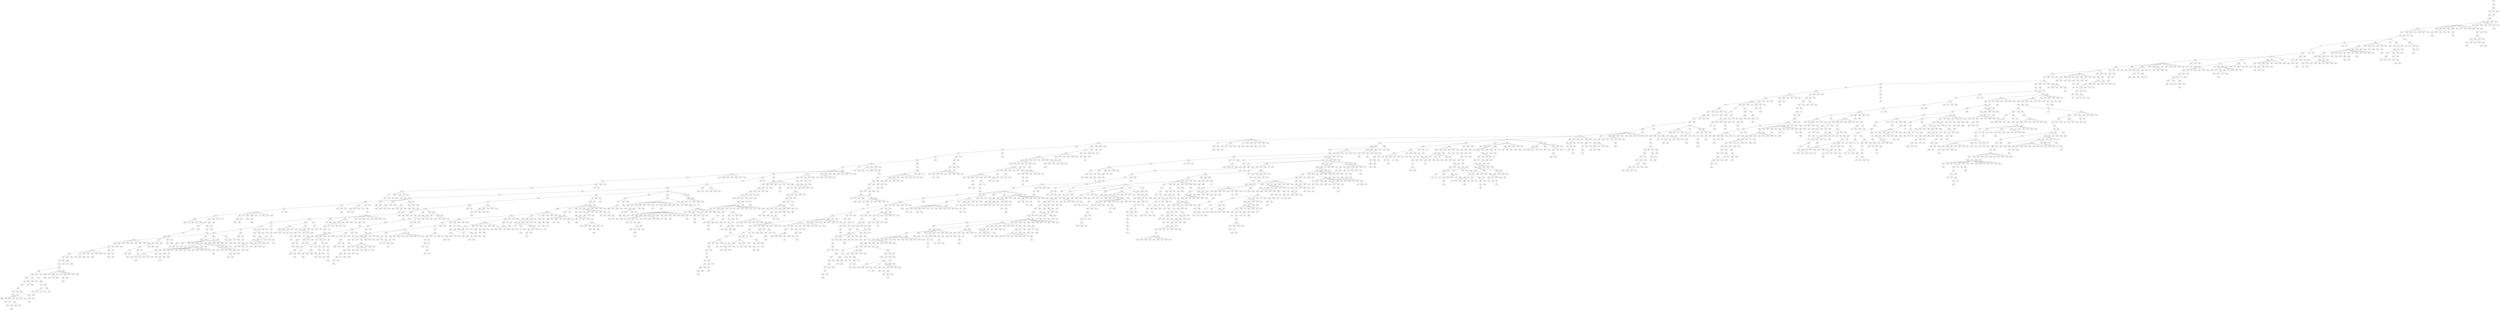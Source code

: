 strict graph "" {
	2973 -- 1759;
	1759 -- 2483;
	2483 -- 1464;
	2483 -- 798;
	2483 -- 1105;
	1464 -- 4175;
	4175 -- 5004;
	5004 -- 4375;
	5004 -- 2394;
	5004 -- 1330;
	5004 -- 3274;
	4375 -- 677;
	4375 -- 320;
	4375 -- 3073;
	4375 -- 4488;
	4375 -- 4500;
	4375 -- 4734;
	4375 -- 3127;
	4375 -- 1717;
	677 -- 806;
	677 -- 4655;
	677 -- 459;
	677 -- 1307;
	677 -- 5943;
	677 -- 5006;
	677 -- 1024;
	677 -- 1207;
	677 -- 1555;
	677 -- 3019;
	677 -- 2963;
	677 -- 349;
	806 -- 4987;
	806 -- 5440;
	806 -- 2584;
	806 -- 3372;
	806 -- 4296;
	806 -- 2422;
	806 -- 2621;
	4987 -- 469;
	469 -- 1671;
	469 -- 2560;
	1671 -- 5745;
	1671 -- 4963;
	1671 -- 926;
	1671 -- 3500;
	5745 -- 5717;
	5745 -- 1375;
	5745 -- 807;
	5717 -- 5;
	5 -- 2613;
	5 -- 5700;
	5 -- 142;
	2613 -- 1657;
	2613 -- 5261;
	2613 -- 2048;
	1657 -- 346;
	1657 -- 3218;
	1657 -- 5266;
	1657 -- 4448;
	1657 -- 1030;
	1657 -- 2290;
	346 -- 3170;
	346 -- 842;
	346 -- 1787;
	346 -- 2541;
	3170 -- 2002;
	3170 -- 4206;
	3170 -- 3864;
	3170 -- 2454;
	3170 -- 1908;
	3170 -- 4482;
	3170 -- 4971;
	3170 -- 5867;
	3170 -- 1228;
	3170 -- 2486;
	3170 -- 3829;
	3170 -- 2814;
	2002 -- 325;
	2002 -- 303;
	2002 -- 5343;
	2002 -- 3565;
	2002 -- 959;
	325 -- 475;
	325 -- 5166;
	325 -- 2220;
	325 -- 3480;
	325 -- 3152;
	475 -- 222;
	475 -- 5386;
	475 -- 3042;
	475 -- 2793;
	222 -- 784;
	784 -- 4921;
	784 -- 3672;
	784 -- 4818;
	784 -- 1516;
	784 -- 5345;
	784 -- 3290;
	4921 -- 546;
	4921 -- 4502;
	546 -- 3932;
	3932 -- 2166;
	3932 -- 324;
	3932 -- 3132;
	3932 -- 2105;
	3932 -- 4683;
	2166 -- 3246;
	2166 -- 5614;
	2166 -- 2163;
	2166 -- 694;
	2166 -- 5506;
	2166 -- 586;
	2166 -- 5806;
	3246 -- 2538;
	3246 -- 3417;
	3246 -- 5615;
	3246 -- 3671;
	3246 -- 4304;
	2538 -- 1079;
	2538 -- 4453;
	2538 -- 426;
	2538 -- 2086;
	2538 -- 5759;
	2538 -- 5208;
	2538 -- 1253;
	2538 -- 5721;
	1079 -- 3900;
	3900 -- 2411;
	3900 -- 5876;
	3900 -- 1570;
	3900 -- 4585;
	3900 -- 1232;
	2411 -- 4108;
	2411 -- 3336;
	4108 -- 2537;
	4108 -- 1752;
	4108 -- 2779;
	4108 -- 653;
	2537 -- 3215;
	2537 -- 4501;
	3215 -- 500;
	3215 -- 5094;
	500 -- 4336;
	500 -- 1355;
	4336 -- 2409;
	4336 -- 4570;
	2409 -- 1963;
	2409 -- 2525;
	2409 -- 1411;
	2409 -- 3063;
	2409 -- 5108;
	2409 -- 5546;
	2409 -- 3586;
	2409 -- 1009;
	2409 -- 3524;
	2409 -- 90;
	2409 -- 3129;
	2409 -- 3987;
	1963 -- 4608;
	1963 -- 5607;
	1963 -- 3618;
	1963 -- 2662;
	1963 -- 2168;
	1963 -- 5235;
	1963 -- 4644;
	1963 -- 5402;
	1963 -- 2364;
	4608 -- 893;
	4608 -- 42;
	4608 -- 1679;
	4608 -- 83;
	4608 -- 3166;
	4608 -- 4391;
	4608 -- 811;
	4608 -- 3855;
	4608 -- 5358;
	4608 -- 5454;
	893 -- 5699;
	893 -- 4636;
	893 -- 4549;
	893 -- 3653;
	893 -- 1267;
	5699 -- 750;
	750 -- 132;
	750 -- 4132;
	132 -- 5750;
	132 -- 2608;
	132 -- 5137;
	5750 -- 3567;
	5750 -- 4399;
	3567 -- 5825;
	3567 -- 3846;
	5825 -- 778;
	5825 -- 275;
	5825 -- 1007;
	5825 -- 5153;
	5825 -- 1308;
	5825 -- 1191;
	778 -- 2187;
	778 -- 5502;
	2187 -- 5651;
	2187 -- 4811;
	2187 -- 3570;
	2187 -- 5001;
	2187 -- 1168;
	2187 -- 5645;
	2187 -- 5922;
	2187 -- 4590;
	2187 -- 4074;
	2187 -- 3504;
	2187 -- 771;
	2187 -- 4428;
	5651 -- 3343;
	5651 -- 1476;
	5651 -- 3859;
	5651 -- 2450;
	5651 -- 4031;
	5651 -- 3680;
	5651 -- 2172;
	5651 -- 2602;
	3343 -- 1271;
	1271 -- 5236;
	1271 -- 5062;
	1271 -- 2557;
	5236 -- 3231;
	5236 -- 638;
	5236 -- 2507;
	3672 -- 962;
	962 -- 5857;
	5857 -- 5203;
	5857 -- 782;
	5857 -- 1292;
	5203 -- 2217;
	5203 -- 2013;
	5203 -- 2277;
	2217 -- 3447;
	3447 -- 5424;
	3447 -- 2497;
	3447 -- 651;
	3447 -- 3673;
	3447 -- 3434;
	5424 -- 1972;
	5424 -- 1650;
	5424 -- 2331;
	1972 -- 3429;
	1972 -- 31;
	1972 -- 5786;
	3429 -- 15;
	3429 -- 389;
	3429 -- 5046;
	3429 -- 4275;
	3429 -- 5647;
	3429 -- 1515;
	15 -- 2860;
	15 -- 2981;
	2860 -- 2730;
	2860 -- 274;
	2860 -- 2295;
	2860 -- 1617;
	2860 -- 5379;
	2860 -- 1147;
	5607 -- 1853;
	5607 -- 3259;
	5607 -- 620;
	5607 -- 4236;
	5607 -- 2948;
	5607 -- 5367;
	1853 -- 4565;
	1853 -- 2089;
	1853 -- 2889;
	4565 -- 1241;
	1241 -- 4268;
	4268 -- 954;
	4268 -- 4250;
	4268 -- 5640;
	4268 -- 3123;
	4268 -- 788;
	954 -- 1348;
	954 -- 2430;
	954 -- 1175;
	954 -- 4386;
	1348 -- 3052;
	1348 -- 914;
	1348 -- 2242;
	1348 -- 970;
	3052 -- 3827;
	3827 -- 1092;
	3827 -- 686;
	3827 -- 3798;
	3827 -- 1456;
	3827 -- 1985;
	3827 -- 3888;
	1092 -- 4783;
	1092 -- 1721;
	4783 -- 5708;
	4783 -- 5528;
	3846 -- 4435;
	4435 -- 3840;
	3840 -- 2691;
	3840 -- 1843;
	3840 -- 3031;
	3840 -- 72;
	2691 -- 1757;
	2691 -- 2061;
	2691 -- 5643;
	2691 -- 4470;
	2691 -- 4451;
	2691 -- 828;
	2691 -- 5847;
	2691 -- 21;
	2691 -- 578;
	1757 -- 4090;
	1757 -- 4855;
	4090 -- 4192;
	4090 -- 3702;
	4192 -- 5420;
	5420 -- 4027;
	5420 -- 4781;
	5420 -- 2748;
	5420 -- 3844;
	4027 -- 4626;
	4626 -- 900;
	4626 -- 616;
	4626 -- 3248;
	4626 -- 3880;
	4626 -- 4203;
	4626 -- 4573;
	4811 -- 3736;
	4811 -- 4385;
	3736 -- 3732;
	3736 -- 4255;
	3736 -- 487;
	3732 -- 5799;
	5799 -- 2000;
	5799 -- 2081;
	5799 -- 5216;
	2000 -- 4972;
	2000 -- 1528;
	4972 -- 4764;
	4764 -- 2760;
	2760 -- 3303;
	2760 -- 3375;
	2760 -- 1912;
	2760 -- 4981;
	2760 -- 2137;
	3303 -- 1272;
	3303 -- 3974;
	3303 -- 5704;
	3303 -- 1115;
	1272 -- 5511;
	1272 -- 4324;
	1272 -- 4670;
	1272 -- 462;
	5511 -- 388;
	5511 -- 717;
	5511 -- 4127;
	388 -- 474;
	388 -- 889;
	388 -- 1171;
	388 -- 4284;
	388 -- 2488;
	388 -- 2514;
	388 -- 74;
	388 -- 4356;
	388 -- 5157;
	388 -- 3695;
	474 -- 1740;
	474 -- 1184;
	474 -- 4518;
	474 -- 4701;
	474 -- 2115;
	1740 -- 4649;
	1740 -- 247;
	1740 -- 4993;
	1740 -- 4140;
	1740 -- 4948;
	4250 -- 1142;
	4250 -- 5636;
	4250 -- 4961;
	4250 -- 508;
	4250 -- 4476;
	4250 -- 3614;
	1142 -- 5272;
	1142 -- 3534;
	1528 -- 5531;
	1528 -- 5939;
	1528 -- 1910;
	1528 -- 215;
	1528 -- 1345;
	5531 -- 5500;
	5531 -- 29;
	5531 -- 3682;
	5531 -- 905;
	5500 -- 125;
	125 -- 4449;
	125 -- 1627;
	4449 -- 2489;
	4449 -- 5595;
	4449 -- 446;
	2489 -- 1750;
	2489 -- 4041;
	2489 -- 2285;
	2489 -- 1931;
	2489 -- 5429;
	1750 -- 3938;
	1750 -- 2769;
	3938 -- 5226;
	3938 -- 1996;
	3938 -- 2046;
	3938 -- 1783;
	3938 -- 1556;
	3938 -- 2816;
	3938 -- 5541;
	3938 -- 249;
	3938 -- 4286;
	3938 -- 1082;
	3938 -- 1742;
	5226 -- 4813;
	5226 -- 3195;
	5226 -- 2576;
	4813 -- 5121;
	4813 -- 871;
	5121 -- 1109;
	5121 -- 1884;
	5121 -- 5119;
	5121 -- 5604;
	5121 -- 817;
	1109 -- 3363;
	1109 -- 4459;
	3363 -- 4368;
	3363 -- 619;
	3363 -- 1828;
	3363 -- 1754;
	4368 -- 2333;
	4368 -- 2770;
	4368 -- 5551;
	4368 -- 5245;
	2333 -- 3093;
	2333 -- 3440;
	2333 -- 3845;
	2333 -- 1028;
	2333 -- 4973;
	2333 -- 3538;
	2333 -- 3801;
	2333 -- 1276;
	2333 -- 1487;
	3093 -- 3497;
	3093 -- 2521;
	3093 -- 2474;
	3093 -- 5609;
	3497 -- 4377;
	3497 -- 2543;
	3497 -- 1011;
	5261 -- 804;
	5261 -- 5349;
	5261 -- 4474;
	5636 -- 250;
	5636 -- 660;
	5636 -- 1761;
	5636 -- 1473;
	5636 -- 1666;
	250 -- 3107;
	250 -- 688;
	250 -- 4588;
	250 -- 3285;
	3107 -- 366;
	366 -- 1482;
	1482 -- 5213;
	1482 -- 4445;
	1482 -- 3298;
	5213 -- 2435;
	2435 -- 3878;
	2435 -- 1460;
	3878 -- 5329;
	3878 -- 5347;
	3878 -- 3696;
	3878 -- 5894;
	3878 -- 1264;
	5329 -- 3262;
	3262 -- 4328;
	3262 -- 1945;
	3262 -- 674;
	3262 -- 3867;
	3262 -- 1566;
	3262 -- 423;
	3262 -- 3181;
	3262 -- 2152;
	4328 -- 898;
	898 -- 4658;
	898 -- 3654;
	4658 -- 4481;
	4658 -- 516;
	4658 -- 4367;
	4658 -- 4340;
	4658 -- 4768;
	4658 -- 573;
	4658 -- 3138;
	4481 -- 1513;
	4481 -- 2975;
	4481 -- 929;
	4481 -- 1955;
	1513 -- 712;
	712 -- 2729;
	712 -- 3313;
	712 -- 601;
	712 -- 2054;
	2729 -- 741;
	2729 -- 4489;
	2729 -- 5023;
	2729 -- 5201;
	741 -- 1589;
	741 -- 1387;
	741 -- 2335;
	741 -- 2359;
	741 -- 3337;
	741 -- 1060;
	741 -- 5836;
	741 -- 5284;
	741 -- 2694;
	741 -- 577;
	741 -- 1820;
	1589 -- 5898;
	1589 -- 4791;
	1589 -- 4164;
	1589 -- 1091;
	1589 -- 5536;
	1589 -- 5552;
	1589 -- 1664;
	1589 -- 3665;
	5898 -- 4176;
	4176 -- 1301;
	4176 -- 909;
	4176 -- 2510;
	1301 -- 5543;
	1301 -- 1315;
	1301 -- 322;
	1301 -- 137;
	5543 -- 1736;
	1736 -- 1530;
	1736 -- 4381;
	1736 -- 4736;
	1736 -- 1200;
	1736 -- 69;
	1530 -- 3473;
	3473 -- 5581;
	3473 -- 2875;
	5581 -- 59;
	59 -- 1979;
	1979 -- 326;
	1979 -- 3168;
	326 -- 720;
	720 -- 4803;
	720 -- 1993;
	4803 -- 4160;
	4803 -- 2985;
	660 -- 5501;
	660 -- 391;
	660 -- 3076;
	660 -- 711;
	660 -- 640;
	5501 -- 2165;
	2165 -- 4238;
	2165 -- 2434;
	4238 -- 1347;
	4238 -- 2296;
	4238 -- 2390;
	4238 -- 3583;
	1347 -- 1245;
	1347 -- 3785;
	1347 -- 2319;
	1347 -- 2935;
	1347 -- 1112;
	1245 -- 595;
	1245 -- 1256;
	1245 -- 1304;
	1245 -- 986;
	1245 -- 5182;
	1245 -- 3388;
	1245 -- 1613;
	1245 -- 1684;
	1245 -- 2869;
	595 -- 597;
	595 -- 1601;
	595 -- 4980;
	595 -- 1120;
	595 -- 4104;
	597 -- 1080;
	1080 -- 1004;
	1004 -- 3018;
	3018 -- 1824;
	3018 -- 2060;
	3018 -- 2736;
	3018 -- 394;
	1824 -- 5720;
	1824 -- 1145;
	1824 -- 2962;
	1824 -- 2019;
	5720 -- 662;
	5720 -- 5095;
	662 -- 3356;
	3356 -- 2344;
	3356 -- 1947;
	3356 -- 856;
	2344 -- 3688;
	2344 -- 4858;
	3688 -- 2664;
	3688 -- 5399;
	3688 -- 1434;
	3688 -- 3607;
	3688 -- 2149;
	3688 -- 4084;
	3688 -- 2622;
	3688 -- 3870;
	3688 -- 3323;
	3688 -- 4051;
	3688 -- 837;
	3688 -- 3806;
	3688 -- 3921;
	3688 -- 4779;
	2664 -- 3633;
	3633 -- 2717;
	3633 -- 5472;
	1256 -- 5138;
	5138 -- 2927;
	2927 -- 1897;
	2927 -- 3120;
	1897 -- 2698;
	1761 -- 1465;
	1761 -- 5789;
	1761 -- 43;
	1761 -- 445;
	1761 -- 3552;
	1761 -- 244;
	1465 -- 1581;
	1465 -- 2378;
	1465 -- 2384;
	1465 -- 393;
	1581 -- 1078;
	1581 -- 3518;
	1581 -- 5178;
	1581 -- 3244;
	1581 -- 3598;
	1581 -- 5389;
	1581 -- 5813;
	1581 -- 272;
	1581 -- 3341;
	1078 -- 5495;
	1078 -- 4283;
	1078 -- 1915;
	5495 -- 3568;
	5495 -- 3373;
	5495 -- 2586;
	3568 -- 4893;
	3568 -- 332;
	3568 -- 4839;
	3568 -- 364;
	3568 -- 734;
	3568 -- 4184;
	3568 -- 5383;
	3568 -- 1793;
	3568 -- 1894;
	3568 -- 2589;
	4893 -- 2740;
	2740 -- 2837;
	2740 -- 2337;
	2740 -- 2426;
	2740 -- 3234;
	2837 -- 1631;
	2837 -- 2536;
	1631 -- 1229;
	1631 -- 762;
	1631 -- 529;
	1631 -- 3104;
	1631 -- 4270;
	1631 -- 1546;
	1631 -- 1439;
	1229 -- 3958;
	1229 -- 1146;
	3958 -- 1568;
	3958 -- 4094;
	3958 -- 2014;
	3958 -- 5110;
	3958 -- 4318;
	3958 -- 4380;
	3958 -- 4567;
	1568 -- 1610;
	1568 -- 3851;
	4041 -- 3426;
	4041 -- 5823;
	4041 -- 211;
	4041 -- 3280;
	2975 -- 5318;
	2975 -- 5588;
	5318 -- 2925;
	5318 -- 3240;
	5318 -- 1911;
	2925 -- 3765;
	3765 -- 637;
	3765 -- 2240;
	637 -- 2633;
	637 -- 3636;
	637 -- 1814;
	637 -- 198;
	29 -- 3119;
	29 -- 885;
	3119 -- 2128;
	3119 -- 3911;
	3119 -- 3281;
	2128 -- 5886;
	2128 -- 621;
	2128 -- 1687;
	2128 -- 183;
	2128 -- 5050;
	2128 -- 4379;
	2128 -- 5297;
	2128 -- 3972;
	2128 -- 5574;
	2128 -- 589;
	5886 -- 2388;
	2388 -- 5403;
	2388 -- 3056;
	2388 -- 12;
	2388 -- 1068;
	2388 -- 3333;
	2388 -- 5638;
	2388 -- 5483;
	2388 -- 1879;
	5403 -- 3596;
	5403 -- 5087;
	5403 -- 3580;
	5403 -- 2874;
	5403 -- 2960;
	3596 -- 3709;
	3596 -- 2784;
	3596 -- 5339;
	3596 -- 3082;
	3596 -- 1506;
	3596 -- 5433;
	3709 -- 14;
	3709 -- 4126;
	3709 -- 2493;
	14 -- 937;
	14 -- 797;
	937 -- 523;
	937 -- 3499;
	937 -- 323;
	937 -- 23;
	523 -- 5311;
	523 -- 2063;
	523 -- 5457;
	523 -- 4412;
	523 -- 919;
	523 -- 1426;
	5311 -- 5548;
	5311 -- 4831;
	5548 -- 2931;
	782 -- 4421;
	782 -- 3684;
	782 -- 1527;
	782 -- 5052;
	782 -- 1661;
	782 -- 3651;
	782 -- 1874;
	782 -- 746;
	4421 -- 1095;
	4421 -- 476;
	4421 -- 4737;
	4421 -- 4450;
	4421 -- 3470;
	4421 -- 1537;
	4421 -- 3645;
	4421 -- 2083;
	1095 -- 2006;
	2006 -- 2645;
	2006 -- 392;
	2006 -- 4109;
	2006 -- 2307;
	2645 -- 3049;
	2645 -- 4785;
	3049 -- 4533;
	3049 -- 904;
	3049 -- 670;
	4533 -- 4394;
	4394 -- 543;
	4394 -- 3525;
	4394 -- 1511;
	4394 -- 5933;
	4394 -- 4190;
	4394 -- 5891;
	543 -- 2209;
	2209 -- 5493;
	5493 -- 2056;
	5493 -- 5568;
	2056 -- 3966;
	2056 -- 3574;
	2056 -- 5307;
	3966 -- 3531;
	3966 -- 1971;
	3531 -- 3627;
	3531 -- 4485;
	3531 -- 1782;
	3627 -- 344;
	3627 -- 158;
	3627 -- 331;
	3627 -- 4007;
	3627 -- 504;
	344 -- 3245;
	344 -- 58;
	344 -- 2459;
	344 -- 1402;
	344 -- 5222;
	344 -- 3448;
	344 -- 2382;
	3245 -- 4362;
	3245 -- 4384;
	3245 -- 1533;
	3245 -- 1223;
	3245 -- 3352;
	4453 -- 773;
	4453 -- 5277;
	773 -- 1739;
	1739 -- 5775;
	1739 -- 4073;
	1739 -- 2476;
	5775 -- 2355;
	2355 -- 4975;
	4975 -- 3117;
	4975 -- 875;
	4636 -- 981;
	4636 -- 1044;
	981 -- 4101;
	981 -- 851;
	981 -- 5447;
	981 -- 2930;
	981 -- 5022;
	4101 -- 3424;
	4101 -- 2467;
	4101 -- 2520;
	4101 -- 1758;
	4101 -- 3430;
	4101 -- 5325;
	4101 -- 3225;
	3424 -- 4417;
	3424 -- 1961;
	3424 -- 1578;
	3424 -- 5533;
	3424 -- 4473;
	3424 -- 4928;
	3424 -- 2929;
	3424 -- 5010;
	4417 -- 1288;
	4417 -- 2739;
	4417 -- 99;
	4417 -- 1926;
	4417 -- 289;
	4417 -- 5904;
	4417 -- 2100;
	3684 -- 5530;
	3684 -- 1531;
	3684 -- 1041;
	3684 -- 1467;
	3684 -- 1462;
	3684 -- 3371;
	3684 -- 5230;
	5530 -- 3630;
	3630 -- 2822;
	2822 -- 2968;
	2822 -- 5425;
	2822 -- 4201;
	2968 -- 5534;
	2968 -- 2283;
	5534 -- 1470;
	1470 -- 4911;
	1470 -- 3484;
	1470 -- 2407;
	1470 -- 2477;
	1470 -- 2308;
	5588 -- 5572;
	5588 -- 96;
	5588 -- 4551;
	5588 -- 5778;
	5588 -- 4581;
	5588 -- 371;
	5588 -- 3717;
	5572 -- 4352;
	4352 -- 3229;
	4352 -- 1279;
	4352 -- 4967;
	4352 -- 3135;
	3229 -- 3198;
	3198 -- 2328;
	3198 -- 4078;
	2328 -- 116;
	2328 -- 5034;
	2328 -- 2157;
	2328 -- 4022;
	116 -- 5555;
	116 -- 5139;
	116 -- 3433;
	116 -- 561;
	116 -- 1198;
	621 -- 2786;
	621 -- 5229;
	2786 -- 2361;
	2361 -- 2898;
	2361 -- 1651;
	2361 -- 4064;
	2361 -- 1756;
	2361 -- 5863;
	2361 -- 2836;
	2361 -- 309;
	2898 -- 3869;
	3869 -- 3812;
	904 -- 5181;
	904 -- 5918;
	904 -- 2389;
	904 -- 5513;
	904 -- 1655;
	904 -- 2826;
	904 -- 1702;
	904 -- 4615;
	5181 -- 2919;
	5181 -- 2567;
	2919 -- 2883;
	2919 -- 623;
	2883 -- 5480;
	2883 -- 110;
	5480 -- 1235;
	5480 -- 1029;
	5480 -- 1695;
	5480 -- 4595;
	5480 -- 1393;
	5480 -- 659;
	5480 -- 4619;
	3259 -- 2491;
	3259 -- 3035;
	3259 -- 5008;
	3259 -- 5259;
	3259 -- 4805;
	2491 -- 3662;
	2491 -- 4047;
	2491 -- 2763;
	2491 -- 779;
	3662 -- 5657;
	3662 -- 5671;
	3662 -- 2068;
	3662 -- 3066;
	5657 -- 3810;
	5657 -- 314;
	5657 -- 5043;
	5657 -- 3677;
	5657 -- 1208;
	5657 -- 162;
	3570 -- 1930;
	3570 -- 714;
	3570 -- 490;
	3570 -- 3752;
	3570 -- 3495;
	1930 -- 40;
	1930 -- 5719;
	40 -- 4704;
	40 -- 3201;
	40 -- 4148;
	40 -- 4081;
	40 -- 5242;
	40 -- 5550;
	40 -- 1351;
	40 -- 4388;
	4704 -- 5028;
	4704 -- 1372;
	5028 -- 3841;
	5028 -- 5736;
	5028 -- 3749;
	5028 -- 285;
	5028 -- 2159;
	3841 -- 214;
	3841 -- 2300;
	3841 -- 2138;
	3841 -- 252;
	214 -- 2026;
	214 -- 4979;
	214 -- 1871;
	214 -- 2279;
	214 -- 3421;
	5719 -- 4105;
	5719 -- 5080;
	4105 -- 404;
	4105 -- 368;
	4105 -- 4548;
	4105 -- 4393;
	4105 -- 4162;
	619 -- 4801;
	4377 -- 3776;
	4377 -- 787;
	4377 -- 286;
	4377 -- 3760;
	4377 -- 5832;
	4377 -- 3820;
	4377 -- 3299;
	4377 -- 4767;
	3776 -- 181;
	3776 -- 5670;
	3776 -- 3761;
	181 -- 221;
	181 -- 4662;
	221 -- 5134;
	5134 -- 2620;
	2620 -- 1448;
	2620 -- 2116;
	2620 -- 1396;
	1448 -- 2386;
	1448 -- 1441;
	1448 -- 1031;
	2386 -- 5686;
	2386 -- 657;
	2386 -- 5170;
	5686 -- 38;
	1828 -- 1268;
	1828 -- 4731;
	1828 -- 3628;
	1268 -- 2511;
	1268 -- 3491;
	1268 -- 5192;
	1268 -- 4146;
	1268 -- 2969;
	1268 -- 2498;
	1268 -- 2592;
	1268 -- 4544;
	1268 -- 3669;
	1268 -- 1980;
	1268 -- 4647;
	2511 -- 918;
	2511 -- 201;
	2511 -- 195;
	3035 -- 3685;
	3035 -- 1901;
	3035 -- 3126;
	3035 -- 5159;
	3035 -- 3265;
	3035 -- 3879;
	3685 -- 1236;
	3685 -- 5910;
	1236 -- 4490;
	1236 -- 701;
	1236 -- 3557;
	1236 -- 2728;
	1236 -- 1167;
	1236 -- 464;
	4490 -- 2992;
	4490 -- 1165;
	620 -- 3366;
	42 -- 5582;
	42 -- 3823;
	5094 -- 1925;
	5094 -- 745;
	5094 -- 826;
	5094 -- 2880;
	1925 -- 4820;
	1925 -- 2888;
	1925 -- 494;
	1925 -- 2777;
	1925 -- 3501;
	1925 -- 246;
	4820 -- 2552;
	4820 -- 3984;
	4820 -- 4726;
	4820 -- 2380;
	2552 -- 2111;
	889 -- 4863;
	889 -- 4572;
	4863 -- 3891;
	4863 -- 5466;
	368 -- 2034;
	2034 -- 1603;
	2034 -- 3678;
	2034 -- 1085;
	2034 -- 2998;
	2034 -- 3027;
	1603 -- 1040;
	1603 -- 4468;
	1603 -- 2185;
	1040 -- 3641;
	1040 -- 1873;
	1040 -- 2712;
	3641 -- 4860;
	3641 -- 176;
	3641 -- 4674;
	4860 -- 1379;
	4860 -- 3251;
	4860 -- 2123;
	4860 -- 3182;
	4860 -- 2934;
	4860 -- 2892;
	4860 -- 5562;
	314 -- 306;
	314 -- 964;
	4094 -- 1730;
	1730 -- 2768;
	1730 -- 3355;
	2768 -- 979;
	2768 -- 5667;
	2768 -- 3449;
	2768 -- 453;
	979 -- 998;
	5087 -- 5458;
	5087 -- 2098;
	5087 -- 47;
	5087 -- 354;
	5458 -- 150;
	5458 -- 4898;
	5458 -- 802;
	5458 -- 2943;
	5458 -- 4187;
	5458 -- 4604;
	5458 -- 5246;
	5458 -- 91;
	150 -- 4229;
	150 -- 4004;
	150 -- 5839;
	150 -- 3577;
	150 -- 1197;
	332 -- 1133;
	332 -- 5685;
	1133 -- 5738;
	1133 -- 4120;
	1133 -- 4956;
	1133 -- 2195;
	1133 -- 2878;
	1133 -- 3533;
	1133 -- 3410;
	1133 -- 3733;
	3574 -- 1325;
	1325 -- 3658;
	1325 -- 721;
	1325 -- 111;
	3658 -- 685;
	685 -- 5793;
	685 -- 1771;
	5793 -- 2707;
	5793 -- 84;
	5793 -- 5368;
	5793 -- 3961;
	2014 -- 3964;
	2014 -- 1625;
	2014 -- 333;
	3964 -- 3111;
	3111 -- 1788;
	3111 -- 991;
	3111 -- 3453;
	1788 -- 3122;
	1788 -- 1642;
	1788 -- 3189;
	1788 -- 1242;
	3122 -- 1875;
	3122 -- 5633;
	3122 -- 3175;
	3122 -- 3950;
	1875 -- 3681;
	1875 -- 1857;
	1875 -- 3624;
	3681 -- 3547;
	3681 -- 470;
	3681 -- 1260;
	3681 -- 355;
	3681 -- 1646;
	3681 -- 2794;
	3681 -- 2254;
	3547 -- 816;
	816 -- 2762;
	816 -- 2362;
	1304 -- 941;
	941 -- 3360;
	941 -- 308;
	941 -- 3541;
	3360 -- 5739;
	3360 -- 5044;
	5739 -- 2911;
	5739 -- 553;
	5739 -- 4521;
	5739 -- 5047;
	2911 -- 832;
	832 -- 30;
	832 -- 2244;
	832 -- 402;
	1884 -- 1069;
	1884 -- 5118;
	1884 -- 4913;
	1069 -- 5267;
	2081 -- 4815;
	2081 -- 3725;
	4961 -- 2281;
	4961 -- 1032;
	4961 -- 5218;
	2281 -- 4534;
	2281 -- 372;
	2281 -- 3293;
	2281 -- 3723;
	2281 -- 4933;
	2281 -- 4280;
	4534 -- 4000;
	4534 -- 4517;
	4000 -- 590;
	590 -- 4826;
	4826 -- 2574;
	2574 -- 645;
	2574 -- 2862;
	2574 -- 4271;
	324 -- 1203;
	324 -- 980;
	1203 -- 4536;
	1203 -- 598;
	4536 -- 3783;
	4536 -- 5715;
	3783 -- 406;
	3783 -- 3595;
	406 -- 2453;
	2453 -- 5430;
	2453 -- 3080;
	5430 -- 5064;
	5064 -- 5639;
	5064 -- 4998;
	5064 -- 4610;
	5639 -- 360;
	5639 -- 575;
	5639 -- 4684;
	5639 -- 5837;
	5639 -- 376;
	5639 -- 2350;
	360 -- 1415;
	1415 -- 5228;
	1415 -- 5522;
	1415 -- 1505;
	5228 -- 3569;
	5228 -- 509;
	5228 -- 4558;
	5228 -- 4327;
	5228 -- 3210;
	5228 -- 305;
	3569 -- 3200;
	476 -- 276;
	1601 -- 2260;
	2260 -- 3676;
	2260 -- 2121;
	2260 -- 2803;
	4004 -- 5258;
	5258 -- 283;
	5258 -- 2918;
	5258 -- 1316;
	283 -- 4687;
	283 -- 2970;
	3375 -- 1392;
	3375 -- 4343;
	4236 -- 1346;
	4236 -- 4272;
	4236 -- 3905;
	4236 -- 1983;
	4236 -- 4969;
	4236 -- 2605;
	4236 -- 1258;
	4236 -- 4483;
	2608 -- 1699;
	2608 -- 4076;
	1699 -- 1049;
	1049 -- 4431;
	1049 -- 1382;
	1049 -- 1341;
	4431 -- 2387;
	4431 -- 3957;
	2387 -- 1291;
	2387 -- 3529;
	2387 -- 800;
	2387 -- 2734;
	2387 -- 4037;
	2387 -- 1103;
	2387 -- 4495;
	2387 -- 5809;
	2387 -- 5755;
	2285 -- 912;
	2285 -- 3428;
	912 -- 2915;
	2915 -- 2842;
	2842 -- 4829;
	4829 -- 3949;
	4829 -- 4128;
	4829 -- 2478;
	3949 -- 4249;
	3949 -- 3485;
	3949 -- 4793;
	3949 -- 3720;
	4249 -- 5558;
	4249 -- 4835;
	4249 -- 1932;
	4249 -- 2363;
	4249 -- 678;
	4249 -- 1466;
	4249 -- 2125;
	5558 -- 2444;
	5558 -- 1358;
	5558 -- 4759;
	5558 -- 3103;
	2444 -- 4116;
	2444 -- 4627;
	4272 -- 2292;
	4272 -- 3647;
	4272 -- 1312;
	2292 -- 5556;
	5556 -- 3381;
	5556 -- 4359;
	5556 -- 845;
	5556 -- 692;
	5556 -- 377;
	3381 -- 3034;
	3381 -- 4211;
	3034 -- 2230;
	2230 -- 5467;
	2230 -- 5442;
	2230 -- 5779;
	2230 -- 3075;
	2230 -- 4738;
	2230 -- 3050;
	5467 -- 5768;
	5467 -- 923;
	5467 -- 4909;
	5467 -- 1876;
	5467 -- 5449;
	5768 -- 378;
	5768 -- 5461;
	378 -- 5619;
	378 -- 775;
	1687 -- 4150;
	4150 -- 2236;
	2236 -- 5096;
	2236 -- 56;
	2236 -- 557;
	2236 -- 1354;
	5096 -- 5206;
	657 -- 4568;
	657 -- 3008;
	657 -- 3789;
	4568 -- 1494;
	4568 -- 4472;
	4568 -- 4320;
	1494 -- 4169;
	4169 -- 528;
	4169 -- 3392;
	4169 -- 4614;
	528 -- 2522;
	1387 -- 4299;
	1387 -- 374;
	1387 -- 1952;
	1387 -- 2747;
	1387 -- 709;
	1387 -- 3320;
	1387 -- 1769;
	1387 -- 994;
	4963 -- 2162;
	4963 -- 4046;
	4963 -- 1600;
	4963 -- 5035;
	4963 -- 5186;
	4963 -- 2103;
	4963 -- 4297;
	2162 -- 3913;
	2162 -- 4185;
	2162 -- 5702;
	2162 -- 3679;
	2162 -- 4553;
	3913 -- 2855;
	3913 -- 4218;
	3913 -- 2370;
	3913 -- 4530;
	3913 -- 781;
	3913 -- 3059;
	3913 -- 1230;
	3913 -- 3995;
	3913 -- 4866;
	3913 -- 2408;
	3913 -- 988;
	2855 -- 2686;
	2855 -- 2840;
	2855 -- 3203;
	2855 -- 4516;
	5399 -- 1231;
	5399 -- 3781;
	5399 -- 5485;
	5399 -- 4134;
	5399 -- 2413;
	5399 -- 3959;
	5399 -- 3861;
	5399 -- 5122;
	5399 -- 26;
	1231 -- 3872;
	1231 -- 2070;
	1231 -- 1606;
	3872 -- 3441;
	3872 -- 5859;
	3872 -- 4841;
	3872 -- 1734;
	3872 -- 3498;
	3872 -- 1634;
	3872 -- 1999;
	3872 -- 2318;
	3872 -- 1648;
	3441 -- 770;
	3441 -- 5587;
	770 -- 2358;
	770 -- 5606;
	770 -- 2473;
	770 -- 3986;
	770 -- 1159;
	770 -- 2834;
	770 -- 4235;
	770 -- 4083;
	770 -- 4995;
	770 -- 3099;
	770 -- 5821;
	770 -- 2077;
	2358 -- 5885;
	5885 -- 2406;
	5885 -- 3024;
	5885 -- 5390;
	5885 -- 258;
	2406 -- 963;
	2406 -- 896;
	2406 -- 2692;
	5918 -- 2628;
	5918 -- 1420;
	5918 -- 2141;
	2628 -- 489;
	2628 -- 3319;
	2628 -- 1545;
	2628 -- 4735;
	489 -- 5037;
	489 -- 3187;
	489 -- 2001;
	489 -- 5935;
	5037 -- 3192;
	3192 -- 2017;
	3192 -- 1960;
	5139 -- 5578;
	5139 -- 999;
	5139 -- 4213;
	5578 -- 4113;
	4113 -- 2924;
	2924 -- 1237;
	2924 -- 4136;
	2924 -- 2788;
	4980 -- 2259;
	4980 -- 4872;
	4980 -- 4397;
	4980 -- 518;
	2259 -- 3775;
	2259 -- 3721;
	2259 -- 2926;
	2259 -- 4991;
	3775 -- 1693;
	3775 -- 4282;
	3775 -- 2366;
	3775 -- 2688;
	3775 -- 3242;
	5442 -- 5545;
	5442 -- 3566;
	5442 -- 5596;
	5442 -- 5240;
	5545 -- 4077;
	5545 -- 624;
	5545 -- 4157;
	5545 -- 4665;
	5545 -- 3327;
	5545 -- 4689;
	4077 -- 1670;
	4077 -- 4082;
	4077 -- 2267;
	4077 -- 2727;
	4077 -- 4870;
	1670 -- 5038;
	5038 -- 5613;
	4206 -- 2040;
	3491 -- 5398;
	5859 -- 4693;
	5859 -- 5018;
	5939 -- 5125;
	5125 -- 5761;
	5125 -- 5570;
	5125 -- 5165;
	5761 -- 235;
	235 -- 3006;
	235 -- 4951;
	235 -- 3396;
	235 -- 1965;
	3006 -- 1477;
	1477 -- 2278;
	1477 -- 5902;
	1477 -- 4753;
	389 -- 4145;
	4145 -- 813;
	4145 -- 3190;
	4145 -- 5602;
	4145 -- 641;
	4145 -- 2785;
	4145 -- 3886;
	4145 -- 769;
	4145 -- 5547;
	813 -- 448;
	813 -- 564;
	813 -- 5005;
	448 -- 5842;
	448 -- 5177;
	448 -- 3325;
	448 -- 3713;
	448 -- 2395;
	5842 -- 484;
	2061 -- 5623;
	2061 -- 3165;
	2061 -- 841;
	2061 -- 1296;
	2061 -- 944;
	2061 -- 1169;
	5623 -- 1523;
	5623 -- 801;
	5623 -- 1350;
	1523 -- 2907;
	2907 -- 456;
	1531 -- 2020;
	2020 -- 1429;
	1429 -- 337;
	1429 -- 2916;
	871 -- 1123;
	1123 -- 4720;
	4720 -- 520;
	674 -- 1839;
	674 -- 2651;
	674 -- 3616;
	674 -- 362;
	1839 -- 1599;
	1839 -- 1779;
	1839 -- 5184;
	1839 -- 1285;
	1839 -- 2258;
	1839 -- 3079;
	1599 -- 5444;
	1599 -- 772;
	5444 -- 5310;
	5444 -- 2129;
	5444 -- 3738;
	5444 -- 4742;
	5444 -- 4997;
	5444 -- 1447;
	5444 -- 1977;
	5444 -- 5730;
	5444 -- 4659;
	5444 -- 2720;
	5444 -- 1700;
	5444 -- 480;
	5444 -- 5743;
	3867 -- 3778;
	3867 -- 4300;
	3392 -- 1716;
	3392 -- 5407;
	1716 -- 4894;
	1716 -- 496;
	1716 -- 4857;
	1716 -- 89;
	1716 -- 4447;
	1716 -- 819;
	1716 -- 5637;
	158 -- 1050;
	158 -- 1619;
	1050 -- 763;
	1050 -- 4727;
	1050 -- 3431;
	1050 -- 2212;
	763 -- 5350;
	4841 -- 757;
	4841 -- 1077;
	4841 -- 2893;
	4841 -- 3060;
	5425 -- 3670;
	3670 -- 4444;
	4444 -- 4139;
	4444 -- 3734;
	4444 -- 3279;
	4444 -- 3687;
	4444 -- 359;
	4444 -- 144;
	4444 -- 3873;
	4444 -- 3952;
	4139 -- 600;
	600 -- 185;
	600 -- 5762;
	600 -- 3926;
	600 -- 1218;
	600 -- 171;
	600 -- 2427;
	600 -- 1454;
	600 -- 1942;
	600 -- 2425;
	600 -- 5183;
	185 -- 4305;
	4305 -- 5331;
	5331 -- 1015;
	1015 -- 1490;
	1015 -- 5227;
	1015 -- 5566;
	1015 -- 1472;
	1015 -- 4751;
	1015 -- 563;
	1015 -- 767;
	1490 -- 3766;
	1490 -- 4044;
	3766 -- 4142;
	3766 -- 411;
	5606 -- 996;
	5606 -- 2208;
	5606 -- 1611;
	5606 -- 1252;
	5606 -- 5537;
	5606 -- 3330;
	5606 -- 3981;
	996 -- 3145;
	3145 -- 2626;
	2626 -- 2629;
	2626 -- 2871;
	2626 -- 5561;
	2629 -- 5914;
	2629 -- 1542;
	5914 -- 2233;
	5166 -- 3055;
	5166 -- 3668;
	5166 -- 107;
	5166 -- 1673;
	5166 -- 5279;
	5166 -- 2568;
	5166 -- 4010;
	5166 -- 4535;
	5166 -- 1280;
	3055 -- 2558;
	3055 -- 4769;
	2558 -- 5232;
	3218 -- 197;
	3218 -- 3649;
	3218 -- 722;
	197 -- 5088;
	197 -- 633;
	197 -- 5519;
	197 -- 3963;
	197 -- 4846;
	1184 -- 5423;
	1184 -- 4522;
	5423 -- 1284;
	1284 -- 1773;
	1284 -- 5249;
	1912 -- 5646;
	1912 -- 1822;
	1912 -- 2949;
	5310 -- 3740;
	5118 -- 2199;
	5118 -- 4773;
	2199 -- 3956;
	2199 -- 3520;
	2199 -- 81;
	2199 -- 220;
	2199 -- 5471;
	3956 -- 4057;
	3956 -- 3032;
	3956 -- 1443;
	3956 -- 1033;
	3956 -- 2643;
	3956 -- 3779;
	4057 -- 766;
	4057 -- 2979;
	4057 -- 957;
	4057 -- 2672;
	2220 -- 4592;
	2220 -- 3993;
	4592 -- 3744;
	4592 -- 479;
	3744 -- 5740;
	3744 -- 4598;
	3744 -- 1108;
	3744 -- 1089;
	3744 -- 1800;
	3744 -- 292;
	3744 -- 1903;
	5740 -- 481;
	5740 -- 1138;
	5740 -- 3369;
	5740 -- 3226;
	2762 -- 3348;
	2762 -- 3788;
	2762 -- 4285;
	2762 -- 1243;
	2762 -- 1586;
	2762 -- 4383;
	2762 -- 759;
	2762 -- 3889;
	2762 -- 5504;
	963 -- 5844;
	963 -- 5111;
	5844 -- 4637;
	4637 -- 4121;
	4121 -- 1413;
	1413 -- 3716;
	1413 -- 3110;
	1413 -- 4248;
	3716 -- 340;
	340 -- 2410;
	340 -- 1017;
	423 -- 3822;
	423 -- 4298;
	423 -- 4566;
	423 -- 5731;
	423 -- 2393;
	423 -- 3965;
	423 -- 4066;
	423 -- 384;
	423 -- 5900;
	423 -- 228;
	423 -- 5465;
	423 -- 2269;
	423 -- 5589;
	3822 -- 2456;
	3822 -- 1591;
	3822 -- 3257;
	3822 -- 5816;
	3822 -- 5841;
	2456 -- 2914;
	2456 -- 1669;
	2456 -- 3130;
	2456 -- 2357;
	2456 -- 5913;
	2456 -- 603;
	3518 -- 3028;
	3518 -- 2936;
	1910 -- 5616;
	5616 -- 217;
	5616 -- 2369;
	217 -- 3834;
	217 -- 1419;
	217 -- 3214;
	217 -- 1431;
	217 -- 5921;
	217 -- 5103;
	217 -- 1676;
	217 -- 5225;
	217 -- 5451;
	217 -- 1988;
	217 -- 3896;
	217 -- 2268;
	217 -- 1424;
	217 -- 5669;
	3834 -- 2650;
	2543 -- 969;
	2543 -- 3100;
	969 -- 4208;
	623 -- 113;
	113 -- 1682;
	113 -- 1484;
	113 -- 1187;
	113 -- 4111;
	1682 -- 5366;
	598 -- 3634;
	598 -- 3220;
	598 -- 3141;
	3864 -- 2603;
	3864 -- 4233;
	3864 -- 5148;
	3864 -- 1126;
	3864 -- 207;
	3864 -- 917;
	1931 -- 2870;
	1931 -- 2396;
	1931 -- 3692;
	1931 -- 3507;
	2870 -- 3057;
	2870 -- 3558;
	2870 -- 1052;
	2870 -- 4491;
	688 -- 3815;
	688 -- 3754;
	2916 -- 3592;
	2916 -- 2229;
	2916 -- 3718;
	2916 -- 5319;
	2916 -- 3249;
	2916 -- 3386;
	2916 -- 3149;
	3592 -- 3005;
	3592 -- 4686;
	3005 -- 831;
	3005 -- 5753;
	3005 -- 5845;
	831 -- 739;
	739 -- 874;
	739 -- 630;
	874 -- 5828;
	874 -- 3368;
	874 -- 5244;
	5828 -- 1622;
	5828 -- 4708;
	5828 -- 5855;
	5828 -- 356;
	5828 -- 5140;
	5828 -- 5264;
	1622 -- 2891;
	2891 -- 4325;
	2891 -- 4916;
	4325 -- 2980;
	4325 -- 5146;
	2980 -- 135;
	2980 -- 5107;
	135 -- 5928;
	5928 -- 4593;
	5928 -- 466;
	5928 -- 5676;
	5928 -- 5897;
	5928 -- 2771;
	5928 -- 5798;
	5928 -- 611;
	5928 -- 4265;
	5928 -- 3000;
	5928 -- 5179;
	5928 -- 4889;
	4593 -- 3643;
	2369 -- 5029;
	2369 -- 1848;
	5029 -- 4825;
	4825 -- 3944;
	4825 -- 4251;
	4825 -- 2481;
	4825 -- 5694;
	4825 -- 3411;
	4825 -- 1047;
	4825 -- 1939;
	4825 -- 2247;
	4825 -- 5205;
	4825 -- 1340;
	3944 -- 3314;
	3944 -- 4209;
	3944 -- 4092;
	3944 -- 2343;
	3944 -- 4129;
	3944 -- 5106;
	3944 -- 5237;
	3944 -- 3044;
	3944 -- 4303;
	3944 -- 4897;
	3944 -- 5692;
	3944 -- 1644;
	3944 -- 1694;
	3944 -- 4692;
	3944 -- 4796;
	3944 -- 282;
	3314 -- 4018;
	4835 -- 1475;
	4835 -- 4253;
	4835 -- 3747;
	1475 -- 5039;
	5039 -- 1796;
	5039 -- 4075;
	5039 -- 3757;
	5039 -- 4523;
	1796 -- 5481;
	1796 -- 764;
	5481 -- 4960;
	5481 -- 5243;
	1145 -- 4778;
	1145 -- 2609;
	1145 -- 5861;
	4778 -- 1331;
	4778 -- 233;
	4778 -- 5782;
	1331 -- 3318;
	1331 -- 3931;
	1331 -- 3300;
	1331 -- 4243;
	3318 -- 521;
	923 -- 2469;
	686 -- 4460;
	686 -- 3196;
	4708 -- 4672;
	4708 -- 3346;
	4708 -- 2092;
	4708 -- 522;
	4708 -- 311;
	4708 -- 430;
	4672 -- 3390;
	4672 -- 4080;
	4672 -- 255;
	4672 -- 4816;
	4672 -- 5774;
	3390 -- 3954;
	3390 -- 2084;
	2121 -- 1157;
	2121 -- 824;
	2121 -- 1389;
	5227 -- 1335;
	5227 -- 3759;
	5227 -- 3232;
	5227 -- 865;
	5227 -- 5145;
	5227 -- 3284;
	5227 -- 1948;
	5227 -- 860;
	787 -- 3007;
	787 -- 2632;
	787 -- 2942;
	3251 -- 4760;
	4760 -- 4638;
	4760 -- 4016;
	2070 -- 2881;
	2070 -- 4723;
	2070 -- 5336;
	2070 -- 2485;
	2070 -- 2360;
	2070 -- 2677;
	2881 -- 449;
	2881 -- 4240;
	3931 -- 3105;
	3931 -- 5327;
	3931 -- 3542;
	2098 -- 818;
	818 -- 1045;
	818 -- 5191;
	818 -- 5663;
	818 -- 5130;
	818 -- 4200;
	818 -- 5348;
	4549 -- 2294;
	2294 -- 3951;
	4075 -- 2689;
	2689 -- 3479;
	2689 -- 5051;
	2689 -- 4418;
	2689 -- 1309;
	3479 -- 3848;
	3433 -- 3925;
	3433 -- 1880;
	3433 -- 166;
	3925 -- 3832;
	2770 -- 3591;
	2770 -- 1459;
	2770 -- 2440;
	3591 -- 1795;
	3591 -- 974;
	3591 -- 3418;
	1795 -- 1714;
	1795 -- 5093;
	1795 -- 52;
	1714 -- 2858;
	1714 -- 2961;
	896 -- 1140;
	896 -- 2673;
	896 -- 5204;
	896 -- 1297;
	896 -- 1012;
	1140 -- 4802;
	1140 -- 1410;
	1140 -- 5709;
	4802 -- 1830;
	4802 -- 5850;
	4802 -- 2890;
	5170 -- 4698;
	4698 -- 3712;
	4698 -- 3999;
	3712 -- 159;
	3712 -- 2988;
	159 -- 2176;
	159 -- 5769;
	159 -- 672;
	159 -- 5577;
	2176 -- 5525;
	1679 -- 4560;
	1679 -- 3173;
	1679 -- 5340;
	1679 -- 2678;
	4560 -- 1973;
	2337 -- 1840;
	2337 -- 4669;
	2337 -- 3816;
	2337 -- 3399;
	2337 -- 1499;
	4282 -- 199;
	2116 -- 3804;
	2116 -- 5175;
	2116 -- 5938;
	2116 -- 847;
	2116 -- 5114;
	2116 -- 906;
	2116 -- 2205;
	2116 -- 1728;
	2116 -- 2909;
	1434 -- 3287;
	3287 -- 5772;
	3287 -- 1211;
	3287 -- 2674;
	5772 -- 4346;
	5772 -- 517;
	5772 -- 2373;
	5772 -- 1731;
	4346 -- 4575;
	4346 -- 33;
	4346 -- 2711;
	4346 -- 835;
	4346 -- 2623;
	4346 -- 4578;
	4346 -- 226;
	2129 -- 527;
	5046 -- 1597;
	1597 -- 3758;
	3758 -- 1483;
	3758 -- 1193;
	1483 -- 732;
	1483 -- 3611;
	1483 -- 3282;
	391 -- 4068;
	4068 -- 4569;
	4068 -- 3514;
	4068 -- 2670;
	4068 -- 4787;
	4068 -- 855;
	4569 -- 5063;
	801 -- 3866;
	1779 -- 294;
	5178 -- 1485;
	1485 -- 1521;
	1485 -- 3161;
	1485 -- 4529;
	1485 -- 1808;
	1485 -- 330;
	1485 -- 1711;
	1485 -- 2368;
	1485 -- 661;
	1485 -- 4843;
	1485 -- 4035;
	3566 -- 1489;
	5008 -- 2293;
	5008 -- 3902;
	2293 -- 5189;
	5189 -- 1535;
	1535 -- 3916;
	1535 -- 5718;
	3916 -- 3578;
	3578 -- 5067;
	3578 -- 1239;
	3578 -- 2680;
	3195 -- 5810;
	3195 -- 3711;
	5810 -- 3698;
	5810 -- 3962;
	5810 -- 1008;
	5810 -- 4207;
	5810 -- 1319;
	3428 -- 20;
	20 -- 189;
	20 -- 4155;
	189 -- 2216;
	926 -- 2849;
	459 -- 4564;
	459 -- 4123;
	459 -- 5351;
	459 -- 1318;
	4564 -- 2043;
	575 -- 5194;
	575 -- 1397;
	575 -- 1503;
	575 -- 5253;
	575 -- 940;
	575 -- 4369;
	575 -- 4159;
	575 -- 3113;
	575 -- 1498;
	575 -- 5295;
	5194 -- 5391;
	5194 -- 792;
	5391 -- 5416;
	5391 -- 2882;
	5391 -- 5496;
	5391 -- 4244;
	5391 -- 2313;
	5391 -- 1356;
	5391 -- 3306;
	5391 -- 833;
	5416 -- 2798;
	5416 -- 1991;
	5416 -- 4172;
	5416 -- 8;
	5416 -- 5113;
	2798 -- 3072;
	2798 -- 3133;
	2798 -- 2471;
	2798 -- 537;
	2798 -- 5129;
	2798 -- 958;
	3072 -- 1369;
	3072 -- 5870;
	3072 -- 1967;
	1369 -- 1534;
	1534 -- 5123;
	1534 -- 5388;
	5123 -- 5659;
	5659 -- 3697;
	5659 -- 3853;
	5659 -- 1567;
	3697 -- 4710;
	3697 -- 1751;
	5001 -- 5818;
	5001 -- 2533;
	5001 -- 1749;
	5001 -- 2668;
	5001 -- 972;
	3781 -- 4852;
	3781 -- 4440;
	3781 -- 263;
	3781 -- 3014;
	4852 -- 1233;
	4852 -- 4023;
	4852 -- 145;
	4852 -- 568;
	1029 -- 2571;
	1029 -- 852;
	2571 -- 921;
	2571 -- 1602;
	921 -- 3854;
	921 -- 4942;
	921 -- 3830;
	921 -- 2530;
	4073 -- 3976;
	3976 -- 2821;
	3976 -- 3289;
	3976 -- 2383;
	3976 -- 4332;
	1315 -- 593;
	1315 -- 5499;
	593 -- 3091;
	593 -- 3904;
	593 -- 1057;
	593 -- 1953;
	593 -- 1162;
	3091 -- 3217;
	5272 -- 5156;
	5272 -- 4630;
	5272 -- 975;
	5272 -- 2066;
	745 -- 7;
	2111 -- 1274;
	1274 -- 1110;
	1110 -- 967;
	1110 -- 2983;
	1110 -- 415;
	1110 -- 2090;
	967 -- 5693;
	5693 -- 2710;
	5693 -- 152;
	2710 -- 2853;
	2710 -- 1070;
	714 -- 3537;
	3313 -- 4679;
	3313 -- 3928;
	4679 -- 375;
	375 -- 2424;
	375 -- 2542;
	2424 -- 4273;
	4839 -- 2282;
	2282 -- 4461;
	2282 -- 3818;
	2282 -- 1886;
	2282 -- 5599;
	4461 -- 396;
	396 -- 3705;
	396 -- 4118;
	396 -- 1119;
	396 -- 2977;
	396 -- 718;
	396 -- 2824;
	3705 -- 3354;
	3354 -- 1704;
	3354 -- 4156;
	3354 -- 4351;
	1704 -- 2773;
	2773 -- 5233;
	5233 -- 5893;
	3798 -- 4089;
	3798 -- 471;
	3798 -- 5617;
	4089 -- 2055;
	4089 -- 1560;
	2055 -- 1729;
	4981 -- 4361;
	4981 -- 5919;
	4981 -- 1021;
	4981 -- 1388;
	4361 -- 3613;
	4361 -- 2403;
	4361 -- 293;
	4361 -- 5291;
	3649 -- 5594;
	3649 -- 574;
	3649 -- 2928;
	3649 -- 1334;
	2586 -- 3143;
	2586 -- 5553;
	2586 -- 1815;
	2586 -- 5224;
	3143 -- 3415;
	3143 -- 5765;
	3143 -- 2085;
	3143 -- 2733;
	3143 -- 5112;
	3415 -- 3438;
	3415 -- 458;
	4253 -- 549;
	4253 -- 4871;
	549 -- 2722;
	549 -- 2223;
	2722 -- 1177;
	3904 -- 2134;
	3904 -- 3710;
	3904 -- 3054;
	2134 -- 2614;
	2134 -- 3481;
	2134 -- 1220;
	3499 -- 5217;
	3499 -- 3467;
	5217 -- 5567;
	5217 -- 2572;
	2525 -- 4982;
	4982 -- 5024;
	5024 -- 3039;
	5024 -- 3693;
	5024 -- 3301;
	5024 -- 1690;
	5024 -- 4986;
	2089 -- 284;
	2089 -- 1748;
	2089 -- 2504;
	2089 -- 5889;
	2089 -- 4097;
	284 -- 4415;
	284 -- 3040;
	284 -- 1013;
	284 -- 4319;
	284 -- 5817;
	284 -- 2027;
	4415 -- 1161;
	364 -- 94;
	364 -- 4302;
	364 -- 884;
	364 -- 1135;
	364 -- 4261;
	364 -- 4531;
	94 -- 1398;
	94 -- 1966;
	1398 -- 5800;
	5800 -- 5214;
	5800 -- 3086;
	5214 -- 3444;
	5214 -- 4329;
	3444 -- 1102;
	320 -- 4976;
	4976 -- 2565;
	4976 -- 1821;
	4976 -- 5780;
	2565 -- 4337;
	4337 -- 1766;
	4337 -- 1501;
	4337 -- 1303;
	4337 -- 262;
	4359 -- 3730;
	3730 -- 976;
	3730 -- 1919;
	3730 -- 2484;
	4118 -- 5565;
	4118 -- 5758;
	4118 -- 2399;
	4118 -- 3204;
	4118 -- 989;
	5565 -- 1987;
	5565 -- 1353;
	5565 -- 2519;
	5565 -- 3631;
	1987 -- 626;
	1987 -- 2797;
	1987 -- 147;
	1987 -- 4762;
	1987 -- 4003;
	1987 -- 4173;
	1987 -- 829;
	626 -- 4789;
	626 -- 1457;
	626 -- 5239;
	4789 -- 931;
	5602 -- 1217;
	1217 -- 4242;
	4242 -- 2462;
	4242 -- 5703;
	4242 -- 862;
	4242 -- 2642;
	2462 -- 2184;
	2462 -- 4053;
	2462 -- 4901;
	2462 -- 836;
	2184 -- 2257;
	2184 -- 2897;
	2184 -- 2795;
	2184 -- 4266;
	2184 -- 565;
	2343 -- 427;
	2343 -- 983;
	2343 -- 1409;
	2343 -- 4771;
	2343 -- 1921;
	2343 -- 4274;
	2343 -- 1770;
	826 -- 3252;
	826 -- 1833;
	826 -- 1213;
	826 -- 3617;
	3252 -- 736;
	736 -- 5030;
	5030 -- 3803;
	3803 -- 4650;
	1307 -- 2169;
	3974 -- 3599;
	3974 -- 3862;
	3974 -- 1765;
	3974 -- 2174;
	3599 -- 4420;
	3599 -- 5197;
	1871 -- 3267;
	1871 -- 5238;
	3267 -- 4927;
	3267 -- 3275;
	3267 -- 2439;
	4927 -- 2774;
	4927 -- 302;
	4927 -- 2245;
	4927 -- 4912;
	4927 -- 4174;
	4927 -- 153;
	4927 -- 535;
	4927 -- 5478;
	4927 -- 3047;
	4927 -- 1333;
	4927 -- 1577;
	4927 -- 1275;
	4927 -- 1445;
	4927 -- 5082;
	5762 -- 927;
	5762 -- 80;
	5762 -- 3544;
	5762 -- 3764;
	3161 -- 1615;
	3161 -- 5491;
	1615 -- 224;
	224 -- 3917;
	3056 -- 3942;
	3056 -- 2901;
	3056 -- 3482;
	3056 -- 652;
	3942 -- 4505;
	3942 -- 178;
	3942 -- 5661;
	3942 -- 5078;
	3942 -- 418;
	4505 -- 5475;
	4505 -- 1158;
	4505 -- 3068;
	5243 -- 5418;
	2233 -- 5011;
	2233 -- 174;
	2233 -- 4087;
	2233 -- 4984;
	2233 -- 3004;
	5011 -- 2759;
	5011 -- 5598;
	5011 -- 1895;
	5011 -- 1817;
	275 -- 3805;
	2897 -- 4697;
	4697 -- 4372;
	4697 -- 4512;
	4372 -- 4950;
	517 -- 70;
	1501 -- 2221;
	1501 -- 2545;
	1501 -- 4349;
	1501 -- 4314;
	1501 -- 783;
	2221 -- 3237;
	2335 -- 3836;
	2335 -- 1781;
	1996 -- 186;
	1996 -- 5363;
	302 -- 5834;
	5834 -- 2210;
	5834 -- 414;
	2210 -- 544;
	544 -- 2420;
	544 -- 4339;
	544 -- 3638;
	544 -- 5385;
	3168 -- 3715;
	3168 -- 877;
	5184 -- 978;
	5184 -- 4114;
	5184 -- 5878;
	5184 -- 5571;
	978 -- 352;
	978 -- 4137;
	4080 -- 786;
	4080 -- 2616;
	4080 -- 1958;
	4080 -- 2154;
	4080 -- 1349;
	4080 -- 4408;
	4080 -- 689;
	4080 -- 187;
	4080 -- 5450;
	786 -- 2719;
	786 -- 1914;
	786 -- 5666;
	5088 -- 666;
	5088 -- 3589;
	5088 -- 79;
	5088 -- 4539;
	5088 -- 5435;
	5088 -- 4079;
	5088 -- 3338;
	666 -- 4202;
	666 -- 5605;
	666 -- 5404;
	4202 -- 1405;
	4202 -- 5788;
	4202 -- 25;
	4202 -- 4925;
	1405 -- 2610;
	1405 -- 5109;
	1405 -- 2309;
	2610 -- 3629;
	1007 -- 2106;
	1007 -- 4867;
	1007 -- 4115;
	1007 -- 4904;
	1007 -- 738;
	99 -- 1212;
	1212 -- 329;
	1212 -- 2830;
	1212 -- 4651;
	1212 -- 4618;
	1212 -- 2144;
	1212 -- 1377;
	1212 -- 4414;
	1212 -- 3735;
	329 -- 3108;
	329 -- 631;
	3108 -- 4891;
	3108 -- 1152;
	3108 -- 1034;
	3108 -- 2974;
	3108 -- 3997;
	3108 -- 1190;
	3108 -- 4033;
	3108 -- 3901;
	1410 -- 1097;
	1410 -- 3213;
	2063 -- 5373;
	2063 -- 4226;
	2063 -- 1084;
	2063 -- 542;
	2063 -- 5873;
	2245 -- 2505;
	2505 -- 4792;
	2505 -- 173;
	2505 -- 2604;
	2505 -- 4628;
	4792 -- 947;
	4792 -- 3606;
	947 -- 5871;
	947 -- 341;
	5871 -- 4360;
	5871 -- 2818;
	701 -- 1928;
	701 -- 2431;
	3905 -- 2966;
	3905 -- 4543;
	3905 -- 4851;
	3905 -- 347;
	2966 -- 552;
	5050 -- 4278;
	5050 -- 911;
	5050 -- 3208;
	5050 -- 5785;
	5050 -- 1117;
	5050 -- 2690;
	4278 -- 4503;
	4503 -- 1446;
	1446 -- 4920;
	4920 -- 2180;
	4920 -- 1789;
	4920 -- 4623;
	4920 -- 5288;
	4920 -- 2705;
	4920 -- 270;
	5182 -- 3575;
	5182 -- 3881;
	3575 -- 5405;
	3575 -- 4353;
	5405 -- 4799;
	4799 -- 853;
	5347 -- 646;
	5347 -- 3435;
	646 -- 3064;
	4120 -- 3261;
	3261 -- 5120;
	5120 -- 3967;
	3967 -- 4663;
	4663 -- 3291;
	4663 -- 3694;
	3291 -- 4214;
	3804 -- 3180;
	215 -- 4964;
	215 -- 1026;
	4964 -- 1735;
	4964 -- 3114;
	4964 -- 76;
	4964 -- 5725;
	4964 -- 5269;
	4964 -- 1658;
	1960 -- 2391;
	1960 -- 3936;
	1960 -- 3270;
	2391 -- 3233;
	2391 -- 3223;
	3233 -- 3422;
	3233 -- 5263;
	3233 -- 3773;
	5153 -- 2908;
	2908 -- 2132;
	4686 -- 932;
	4686 -- 2920;
	4686 -- 1273;
	4686 -- 4247;
	4129 -- 4952;
	797 -- 3563;
	3563 -- 4844;
	3563 -- 5734;
	3563 -- 401;
	3563 -- 1638;
	3563 -- 165;
	4844 -- 1738;
	4844 -- 617;
	1738 -- 3309;
	4218 -- 2273;
	4218 -- 3615;
	2373 -- 3036;
	3036 -- 1692;
	1411 -- 2580;
	1411 -- 4025;
	1411 -- 2186;
	1411 -- 710;
	1411 -- 2142;
	1411 -- 5802;
	3057 -- 498;
	4284 -- 5658;
	372 -- 2820;
	372 -- 719;
	372 -- 3307;
	2820 -- 1363;
	1363 -- 2546;
	4916 -- 2647;
	4742 -- 4646;
	4742 -- 182;
	7 -- 2653;
	7 -- 2032;
	7 -- 2177;
	7 -- 5597;
	2784 -- 949;
	949 -- 4106;
	4106 -- 2846;
	4106 -- 726;
	2846 -- 5462;
	2846 -- 1652;
	2846 -- 3772;
	2846 -- 1913;
	5462 -- 2238;
	5462 -- 4401;
	83 -- 2291;
	83 -- 1909;
	4146 -- 1417;
	3467 -- 3250;
	3250 -- 444;
	3250 -- 297;
	3250 -- 2203;
	3250 -- 5682;
	3426 -- 1524;
	3757 -- 1037;
	1037 -- 895;
	1037 -- 4932;
	895 -- 5580;
	895 -- 5079;
	895 -- 4423;
	2969 -- 179;
	2969 -- 2375;
	2969 -- 2527;
	2969 -- 5241;
	2969 -- 1298;
	179 -- 4403;
	4403 -- 2010;
	4529 -- 4750;
	4529 -- 1036;
	4529 -- 4014;
	3926 -- 2190;
	3926 -- 4582;
	3926 -- 4168;
	909 -- 2635;
	5109 -- 1865;
	5109 -- 2873;
	2840 -- 2971;
	2840 -- 5641;
	2840 -- 751;
	2840 -- 2755;
	2488 -- 3053;
	3053 -- 1549;
	5870 -- 5819;
	5819 -- 4323;
	4323 -- 86;
	4323 -- 2175;
	86 -- 4865;
	1926 -- 987;
	1926 -- 1791;
	851 -- 1209;
	851 -- 2954;
	303 -- 2151;
	303 -- 1023;
	2151 -- 4774;
	2151 -- 3510;
	4774 -- 3276;
	1382 -- 1607;
	5307 -- 1575;
	1575 -- 3989;
	1575 -- 1746;
	1575 -- 2255;
	3989 -- 2742;
	2742 -- 170;
	170 -- 4642;
	5513 -- 1899;
	5513 -- 1637;
	5513 -- 4667;
	1899 -- 541;
	1120 -- 2243;
	2243 -- 5452;
	509 -- 3081;
	509 -- 3648;
	3529 -- 4416;
	1901 -- 5380;
	2375 -- 2113;
	2375 -- 1632;
	2375 -- 897;
	2375 -- 1469;
	2375 -- 3604;
	2375 -- 4612;
	2375 -- 3503;
	2375 -- 5903;
	2375 -- 1063;
	2375 -- 5408;
	2375 -- 3554;
	2375 -- 357;
	2113 -- 5081;
	5081 -- 2872;
	3595 -- 4;
	3309 -- 1141;
	3309 -- 3674;
	3500 -- 2630;
	3500 -- 216;
	3500 -- 1199;
	2630 -- 5335;
	5335 -- 1640;
	5335 -- 3159;
	5335 -- 3640;
	5335 -- 3819;
	1640 -- 5803;
	5803 -- 2346;
	5803 -- 3835;
	5803 -- 1708;
	4998 -- 1440;
	1440 -- 3992;
	4598 -- 961;
	5216 -- 4400;
	5216 -- 2685;
	5216 -- 4153;
	5216 -- 3361;
	5499 -- 4130;
	5499 -- 3083;
	5499 -- 4656;
	4130 -- 4070;
	4130 -- 353;
	1833 -- 3164;
	1420 -- 939;
	1420 -- 735;
	939 -- 4864;
	4864 -- 3882;
	4864 -- 5073;
	4864 -- 1890;
	4864 -- 4584;
	293 -- 257;
	107 -- 4632;
	107 -- 4363;
	2092 -- 2287;
	1600 -- 4716;
	1600 -- 1043;
	5440 -- 3833;
	5440 -- 315;
	5440 -- 5441;
	4459 -- 3106;
	4459 -- 844;
	3106 -- 1964;
	3106 -- 1869;
	323 -- 3258;
	323 -- 5518;
	323 -- 4635;
	323 -- 1587;
	323 -- 2251;
	323 -- 3292;
	323 -- 890;
	323 -- 513;
	323 -- 2202;
	3258 -- 131;
	3258 -- 5627;
	5044 -- 54;
	5566 -- 3707;
	5566 -- 4326;
	3963 -- 4040;
	3963 -- 1137;
	3963 -- 5563;
	3963 -- 2600;
	3963 -- 495;
	3963 -- 4527;
	3963 -- 3087;
	3963 -- 4596;
	875 -- 1582;
	2467 -- 3509;
	2467 -- 3471;
	3509 -- 4878;
	3509 -- 4183;
	3509 -- 4107;
	3509 -- 5946;
	3509 -- 2863;
	3509 -- 2913;
	1218 -- 1195;
	1218 -- 594;
	1218 -- 648;
	1218 -- 5456;
	1218 -- 2808;
	4872 -- 2012;
	4872 -- 2745;
	2012 -- 2843;
	2012 -- 1935;
	2012 -- 2721;
	2012 -- 1849;
	2012 -- 5497;
	2012 -- 210;
	734 -- 585;
	585 -- 569;
	2988 -- 3704;
	2971 -- 1802;
	2971 -- 2274;
	1802 -- 78;
	2560 -- 1891;
	1891 -- 204;
	1891 -- 560;
	1891 -- 2682;
	1891 -- 943;
	5093 -- 100;
	174 -- 4745;
	174 -- 1812;
	1032 -- 230;
	624 -- 1504;
	624 -- 167;
	624 -- 3137;
	624 -- 3918;
	1504 -- 5610;
	1504 -- 1792;
	5570 -- 4228;
	4228 -- 4809;
	3319 -- 808;
	3319 -- 1801;
	3319 -- 3868;
	808 -- 4677;
	808 -- 2718;
	808 -- 878;
	4677 -- 5865;
	4677 -- 5503;
	4677 -- 5283;
	4677 -- 3584;
	3734 -- 5584;
	2888 -- 5275;
	2888 -- 4441;
	2888 -- 4775;
	5275 -- 68;
	289 -- 2754;
	2754 -- 1858;
	1858 -- 4281;
	1858 -- 5294;
	1858 -- 848;
	1858 -- 2695;
	1858 -- 2804;
	1858 -- 665;
	1858 -- 488;
	30 -- 2631;
	2631 -- 1680;
	1680 -- 3612;
	1680 -- 3777;
	1680 -- 5304;
	884 -- 2458;
	2458 -- 4462;
	2458 -- 2207;
	1527 -- 3737;
	5568 -- 409;
	409 -- 4124;
	4124 -- 1604;
	1604 -- 5766;
	1604 -- 407;
	1604 -- 1594;
	1604 -- 5899;
	5736 -- 102;
	4710 -- 4795;
	466 -- 2371;
	466 -- 2585;
	2371 -- 3743;
	2371 -- 1468;
	2371 -- 683;
	2371 -- 5072;
	2371 -- 5265;
	2371 -- 2535;
	2371 -- 5625;
	2371 -- 5621;
	2371 -- 2956;
	2371 -- 5278;
	2371 -- 992;
	2371 -- 5163;
	2371 -- 88;
	2371 -- 3620;
	3743 -- 2700;
	1457 -- 130;
	130 -- 3029;
	3029 -- 4709;
	4709 -- 1929;
	4709 -- 1994;
	4709 -- 3590;
	4709 -- 5136;
	1929 -- 1282;
	3485 -- 920;
	3485 -- 3230;
	3485 -- 4061;
	920 -- 1950;
	1950 -- 4978;
	1950 -- 2033;
	4978 -- 5880;
	4978 -- 4776;
	5232 -- 1974;
	5232 -- 4840;
	5232 -- 5057;
	5232 -- 3605;
	5232 -- 2832;
	2046 -- 4508;
	2046 -- 4634;
	2046 -- 5344;
	2046 -- 3597;
	2046 -- 4784;
	4508 -- 2528;
	4508 -- 95;
	4508 -- 5320;
	4508 -- 5364;
	4508 -- 644;
	2528 -- 1975;
	2528 -- 1385;
	2528 -- 5151;
	2123 -- 1920;
	1489 -- 4780;
	1489 -- 815;
	1489 -- 4790;
	1489 -- 5864;
	4780 -- 1219;
	4780 -- 743;
	5294 -- 4756;
	4756 -- 421;
	5641 -- 1614;
	5641 -- 1859;
	5641 -- 5684;
	5641 -- 242;
	5641 -- 2802;
	5641 -- 2676;
	5641 -- 4011;
	3618 -- 288;
	3618 -- 649;
	3618 -- 428;
	288 -- 740;
	288 -- 596;
	288 -- 3691;
	740 -- 2612;
	740 -- 3321;
	2651 -- 5012;
	178 -- 5476;
	12 -- 1856;
	12 -- 5215;
	1856 -- 2640;
	2640 -- 3051;
	2640 -- 3393;
	848 -- 827;
	827 -- 2108;
	5177 -- 1643;
	5177 -- 2065;
	2244 -- 5086;
	2244 -- 4849;
	2244 -- 3560;
	5086 -- 62;
	62 -- 3297;
	2390 -- 1544;
	2390 -- 4269;
	2390 -- 4562;
	2390 -- 2005;
	4956 -- 4861;
	3693 -- 3140;
	3693 -- 5655;
	3693 -- 5895;
	2948 -- 259;
	2948 -- 2266;
	2948 -- 4600;
	2948 -- 5397;
	2948 -- 1785;
	2948 -- 2252;
	3231 -- 2140;
	2140 -- 1777;
	2140 -- 2419;
	2140 -- 3315;
	2140 -- 703;
	2140 -- 3377;
	1777 -- 5707;
	1777 -- 5155;
	1967 -- 2806;
	2223 -- 3097;
	3097 -- 755;
	755 -- 5089;
	5089 -- 5328;
	4023 -- 5042;
	5148 -- 2110;
	5148 -- 1727;
	2110 -- 4652;
	2110 -- 3461;
	4448 -- 4965;
	4448 -- 3345;
	4448 -- 4426;
	4448 -- 3139;
	4448 -- 3953;
	4448 -- 3847;
	4448 -- 1883;
	4448 -- 2264;
	4965 -- 2041;
	4965 -- 2848;
	5259 -- 4358;
	5667 -- 4854;
	5667 -- 5811;
	5667 -- 2596;
	4854 -- 342;
	255 -- 1002;
	255 -- 3475;
	255 -- 45;
	631 -- 930;
	1983 -- 1328;
	1983 -- 3065;
	1983 -- 2868;
	392 -- 1573;
	392 -- 3635;
	392 -- 2845;
	392 -- 956;
	392 -- 3666;
	1573 -- 1114;
	1573 -- 605;
	1573 -- 49;
	3248 -- 5048;
	5703 -- 825;
	5703 -- 606;
	1137 -- 2581;
	4226 -- 4456;
	4456 -- 5162;
	4456 -- 1111;
	4456 -- 5144;
	4456 -- 3884;
	4456 -- 3576;
	4456 -- 5142;
	4456 -- 3197;
	5162 -- 2800;
	5162 -- 2986;
	2800 -- 2556;
	2800 -- 1922;
	2556 -- 1696;
	2556 -- 727;
	1696 -- 3555;
	1696 -- 2825;
	3555 -- 3183;
	4064 -- 5077;
	4064 -- 2950;
	4693 -- 2018;
	929 -- 3278;
	929 -- 2246;
	3182 -- 3800;
	3182 -- 2009;
	3182 -- 3914;
	3182 -- 3898;
	3800 -- 3311;
	3311 -- 3787;
	3311 -- 3808;
	3311 -- 1317;
	3787 -- 435;
	3787 -- 2031;
	3787 -- 5678;
	3787 -- 5176;
	3787 -- 843;
	3787 -- 2392;
	3787 -- 4382;
	3787 -- 443;
	2295 -- 2280;
	2295 -- 2996;
	2295 -- 5560;
	2295 -- 2778;
	3345 -- 2079;
	3345 -- 5301;
	3345 -- 4930;
	2079 -- 4002;
	2079 -- 5199;
	2079 -- 4755;
	4397 -- 5292;
	4397 -- 2716;
	4397 -- 104;
	4397 -- 3009;
	4397 -- 237;
	4397 -- 4947;
	4397 -- 3273;
	5292 -- 5829;
	5292 -- 2861;
	5829 -- 2764;
	5829 -- 3030;
	5829 -- 4469;
	5829 -- 3890;
	5829 -- 3573;
	5829 -- 2312;
	5829 -- 4006;
	5829 -- 2658;
	5829 -- 4574;
	2764 -- 780;
	2764 -- 367;
	2764 -- 2452;
	2764 -- 3933;
	780 -- 4887;
	780 -- 5190;
	780 -- 5276;
	4887 -- 1844;
	1844 -- 2555;
	1844 -- 1154;
	2555 -- 4676;
	2555 -- 172;
	2555 -- 1104;
	3166 -- 4538;
	3166 -- 2099;
	1632 -- 607;
	4379 -- 4682;
	1460 -- 2758;
	2758 -- 834;
	2758 -- 5303;
	834 -- 2850;
	834 -- 539;
	4087 -- 2502;
	4087 -- 1394;
	4087 -- 639;
	4087 -- 2423;
	4087 -- 1322;
	2502 -- 4571;
	4084 -- 1101;
	802 -- 1665;
	1665 -- 1495;
	1695 -- 2289;
	1695 -- 4195;
	1695 -- 861;
	1695 -- 4990;
	2481 -- 2864;
	2481 -- 5575;
	2864 -- 4962;
	4962 -- 3852;
	4132 -- 5251;
	1114 -- 4853;
	1114 -- 387;
	1114 -- 5032;
	1114 -- 3045;
	1114 -- 3243;
	1114 -- 4289;
	1114 -- 4419;
	1114 -- 3532;
	3880 -- 1923;
	2795 -- 3469;
	199 -- 3191;
	199 -- 966;
	199 -- 278;
	199 -- 3221;
	2527 -- 4613;
	5582 -- 3940;
	1193 -- 2301;
	3100 -- 1872;
	3653 -- 723;
	4818 -- 1093;
	4391 -- 2994;
	2622 -- 1222;
	2585 -- 894;
	1158 -- 16;
	1158 -- 1058;
	16 -- 3739;
	2806 -- 618;
	1754 -- 3767;
	1754 -- 2160;
	3767 -- 2468;
	3767 -- 985;
	2032 -- 2248;
	2248 -- 3359;
	4634 -- 1927;
	490 -- 3610;
	490 -- 1672;
	3610 -- 2447;
	3610 -- 1803;
	1773 -- 2737;
	2737 -- 3176;
	5685 -- 5732;
	5685 -- 2923;
	5685 -- 5644;
	1091 -- 2069;
	1091 -- 5065;
	2069 -- 3026;
	2069 -- 3551;
	5614 -- 2693;
	5106 -- 2738;
	5106 -- 822;
	5938 -- 4601;
	5938 -- 160;
	5938 -- 3486;
	4116 -- 2416;
	4156 -- 562;
	4156 -- 5846;
	4156 -- 4171;
	562 -- 3562;
	562 -- 3483;
	5846 -- 846;
	5846 -- 4752;
	5846 -- 1710;
	5846 -- 1269;
	4441 -- 1076;
	4441 -- 1180;
	4441 -- 4227;
	4441 -- 1519;
	4441 -- 1259;
	1076 -- 4344;
	1076 -- 5393;
	145 -- 3797;
	145 -- 5907;
	145 -- 2597;
	145 -- 1956;
	167 -- 2022;
	167 -- 1630;
	3300 -- 910;
	3300 -- 2342;
	2031 -- 2088;
	2031 -- 4015;
	1431 -- 1924;
	1431 -- 1416;
	1431 -- 3463;
	1924 -- 731;
	1924 -- 2429;
	1924 -- 1295;
	1924 -- 4347;
	731 -- 4354;
	3870 -- 5334;
	5334 -- 2867;
	5334 -- 705;
	5334 -- 3255;
	2867 -- 5624;
	2867 -- 3601;
	4676 -- 1737;
	1737 -- 3163;
	1737 -- 3398;
	1737 -- 1065;
	2498 -- 34;
	34 -- 4974;
	34 -- 1889;
	34 -- 4714;
	34 -- 2905;
	911 -- 5262;
	911 -- 1270;
	911 -- 2656;
	2010 -- 3619;
	2010 -- 4685;
	5485 -- 4205;
	2266 -- 1784;
	2266 -- 3996;
	2266 -- 3791;
	2266 -- 1851;
	2266 -- 3474;
	4269 -- 4885;
	4269 -- 4506;
	4885 -- 461;
	5670 -- 2815;
	2815 -- 3412;
	2815 -- 1224;
	2815 -- 5860;
	5919 -- 3998;
	5919 -- 1825;
	1966 -- 4438;
	1966 -- 103;
	4438 -- 1557;
	5536 -- 3001;
	3001 -- 4895;
	3001 -- 1391;
	3001 -- 1767;
	4895 -- 1898;
	1898 -- 1885;
	1643 -- 1510;
	5265 -- 2050;
	5265 -- 2127;
	5265 -- 328;
	2050 -- 383;
	383 -- 2114;
	383 -- 1842;
	2114 -- 1130;
	2114 -- 234;
	3759 -- 3156;
	3156 -- 1845;
	1409 -- 3799;
	1409 -- 105;
	1409 -- 3331;
	4502 -- 117;
	117 -- 2852;
	2852 -- 497;
	497 -- 433;
	553 -- 790;
	553 -- 397;
	553 -- 1386;
	553 -- 697;
	824 -- 2463;
	824 -- 149;
	824 -- 1868;
	824 -- 1629;
	824 -- 3652;
	2279 -- 109;
	2279 -- 977;
	800 -- 2879;
	3293 -- 5361;
	2419 -- 768;
	2471 -- 2649;
	3619 -- 1957;
	4771 -- 3632;
	3711 -- 5712;
	3711 -- 4056;
	3711 -- 4493;
	3711 -- 304;
	5712 -- 2813;
	5712 -- 1934;
	5712 -- 5448;
	5712 -- 5375;
	5712 -- 5299;
	2813 -- 1605;
	2813 -- 5896;
	2813 -- 5009;
	2797 -- 1810;
	4684 -- 5309;
	5309 -- 3224;
	3224 -- 5360;
	2673 -- 1430;
	1430 -- 3160;
	1430 -- 5747;
	1126 -- 5680;
	152 -- 2465;
	2718 -- 1609;
	1609 -- 5649;
	1609 -- 5626;
	2476 -- 420;
	2476 -- 2715;
	2476 -- 583;
	420 -- 5815;
	3823 -- 3780;
	1748 -- 2441;
	1748 -- 4808;
	1748 -- 5760;
	1748 -- 2470;
	1748 -- 3199;
	2441 -- 5000;
	2208 -- 2150;
	4203 -- 1131;
	4203 -- 1688;
	4203 -- 203;
	4203 -- 2275;
	4203 -- 4091;
	4203 -- 5509;
	4203 -- 530;
	1459 -- 4119;
	4119 -- 5856;
	5856 -- 5255;
	5856 -- 2906;
	1394 -- 4886;
	4886 -- 1205;
	4886 -- 5195;
	4886 -- 1471;
	4360 -- 4144;
	4360 -- 2044;
	4360 -- 3750;
	4360 -- 3296;
	2429 -- 5409;
	5409 -- 5888;
	4967 -- 261;
	5034 -- 4954;
	4954 -- 1014;
	4682 -- 687;
	3718 -- 880;
	3718 -- 3941;
	880 -- 936;
	880 -- 4605;
	5452 -- 2214;
	5452 -- 748;
	5452 -- 5733;
	5452 -- 4135;
	414 -- 5092;
	3760 -- 3837;
	3636 -- 4199;
	3636 -- 2564;
	5277 -- 2418;
	5277 -- 2124;
	2418 -- 2334;
	2334 -- 3362;
	2334 -- 1943;
	2334 -- 840;
	3362 -- 5630;
	3362 -- 2007;
	3315 -- 3919;
	3315 -- 1565;
	3315 -- 5912;
	2283 -- 2659;
	2283 -- 870;
	3632 -- 864;
	3632 -- 2058;
	864 -- 2809;
	864 -- 576;
	864 -- 1255;
	864 -- 5612;
	844 -- 1186;
	1186 -- 2657;
	1186 -- 3990;
	1627 -- 2404;
	1627 -- 5538;
	1627 -- 2799;
	1627 -- 5524;
	1627 -- 5115;
	2404 -- 454;
	2404 -- 3794;
	2404 -- 899;
	2404 -- 3742;
	2404 -- 3322;
	2670 -- 1436;
	2670 -- 1474;
	2670 -- 1204;
	2670 -- 3625;
	2168 -- 854;
	2168 -- 1493;
	1060 -- 4822;
	2300 -- 2130;
	764 -- 4900;
	2604 -- 1841;
	3692 -- 2421;
	3692 -- 5003;
	3692 -- 4045;
	3692 -- 2482;
	3137 -- 728;
	3137 -- 4429;
	3137 -- 4511;
	4134 -- 4276;
	4878 -- 4350;
	2605 -- 2330;
	1138 -- 5437;
	1138 -- 2073;
	1138 -- 412;
	5437 -- 3564;
	5437 -- 1863;
	3564 -- 413;
	330 -- 1143;
	330 -- 4133;
	330 -- 5801;
	1143 -- 1005;
	2124 -- 2436;
	2436 -- 2135;
	2436 -- 5729;
	2135 -- 3973;
	3232 -- 5674;
	3232 -- 5427;
	3232 -- 3033;
	3232 -- 213;
	1077 -- 3701;
	1077 -- 506;
	5850 -- 3700;
	4104 -- 5830;
	4104 -- 4331;
	3557 -- 3826;
	3557 -- 5341;
	3557 -- 4733;
	4450 -- 5395;
	5704 -- 1846;
	1846 -- 2783;
	1952 -- 4520;
	1952 -- 4875;
	3257 -- 4958;
	3257 -- 1251;
	4958 -- 4260;
	4260 -- 4099;
	2576 -- 1221;
	1221 -- 4729;
	2504 -- 1763;
	1763 -- 2838;
	1763 -- 238;
	2838 -- 5754;
	2838 -- 5695;
	5754 -- 2039;
	1213 -- 4739;
	1213 -- 4366;
	4739 -- 4138;
	1920 -- 4321;
	1920 -- 799;
	5279 -- 5875;
	5279 -- 1522;
	5875 -- 1215;
	1215 -- 493;
	5255 -- 2323;
	5255 -- 5337;
	5255 -- 240;
	5255 -- 5642;
	5255 -- 5257;
	5255 -- 3454;
	618 -- 5248;
	618 -- 5346;
	1994 -- 317;
	317 -- 5838;
	317 -- 3374;
	1688 -- 1707;
	2986 -- 2749;
	2749 -- 1698;
	5073 -- 1128;
	5073 -- 3939;
	1128 -- 5573;
	1783 -- 1418;
	5778 -- 4554;
	3201 -- 119;
	3201 -- 5796;
	1511 -- 2349;
	4642 -- 4342;
	4342 -- 365;
	4342 -- 4182;
	4342 -- 2681;
	4342 -- 554;
	2463 -- 184;
	4651 -- 1798;
	1798 -- 2706;
	1798 -- 3425;
	1798 -- 4906;
	2889 -- 4702;
	2889 -- 4675;
	4133 -- 2516;
	2516 -- 3517;
	5596 -- 1366;
	5596 -- 2475;
	5596 -- 3153;
	5596 -- 3241;
	2943 -- 3506;
	2943 -- 5505;
	1057 -- 92;
	1057 -- 5812;
	1057 -- 1990;
	308 -- 5473;
	4275 -- 339;
	4773 -- 2024;
	2024 -- 280;
	1034 -- 1541;
	1541 -- 1944;
	1944 -- 1561;
	1944 -- 2232;
	3902 -- 5273;
	3902 -- 1807;
	5273 -- 123;
	1734 -- 1403;
	1403 -- 3177;
	3177 -- 951;
	3177 -- 2338;
	3177 -- 1962;
	2383 -- 5569;
	5569 -- 3927;
	3723 -- 3877;
	3877 -- 4847;
	2568 -- 2506;
	2568 -- 2709;
	1908 -- 1370;
	1908 -- 5469;
	1908 -- 4290;
	1908 -- 3979;
	1474 -- 2326;
	1474 -- 3488;
	2326 -- 5396;
	2609 -- 4561;
	2609 -- 3748;
	4426 -- 1216;
	842 -- 5321;
	842 -- 155;
	842 -- 1968;
	2203 -- 2215;
	4520 -- 4899;
	4899 -- 1946;
	4899 -- 1656;
	4899 -- 5290;
	4899 -- 5824;
	4899 -- 4994;
	4899 -- 4879;
	4753 -- 2265;
	4753 -- 950;
	5630 -- 5549;
	238 -- 5744;
	2592 -- 2753;
	2592 -- 4917;
	2592 -- 5247;
	2753 -- 2702;
	2753 -- 1681;
	2702 -- 2724;
	2702 -- 3167;
	2702 -- 3432;
	2724 -- 1547;
	2724 -- 2634;
	3132 -- 876;
	4613 -- 2445;
	4518 -- 1324;
	479 -- 351;
	537 -- 1576;
	4723 -- 2376;
	5337 -- 4654;
	4600 -- 2627;
	4600 -- 2412;
	2871 -- 1683;
	2871 -- 4821;
	1683 -- 3977;
	3160 -- 10;
	3160 -- 2955;
	10 -- 3074;
	1070 -- 3703;
	1070 -- 1404;
	3703 -- 4225;
	3703 -- 3413;
	3703 -- 3150;
	3703 -- 5564;
	4225 -- 5611;
	4225 -- 4407;
	4225 -- 4941;
	4225 -- 219;
	1727 -- 3843;
	1258 -- 3295;
	5336 -- 334;
	5397 -- 1150;
	5397 -- 761;
	5397 -- 2442;
	3032 -- 1435;
	3032 -- 4788;
	3032 -- 4110;
	2309 -- 3857;
	2309 -- 5635;
	3857 -- 2148;
	1630 -- 5590;
	5676 -- 5426;
	1484 -- 534;
	1484 -- 700;
	845 -- 886;
	845 -- 5826;
	4530 -- 3937;
	2065 -- 3;
	5253 -- 438;
	3438 -- 5942;
	3438 -- 1480;
	3438 -- 5508;
	3068 -- 698;
	3068 -- 1706;
	3068 -- 1254;
	3068 -- 4725;
	698 -- 1540;
	698 -- 1621;
	3962 -- 5185;
	3962 -- 3403;
	3962 -- 548;
	3962 -- 2324;
	3962 -- 450;
	1842 -- 1124;
	1124 -- 1357;
	1124 -- 175;
	1357 -- 4514;
	80 -- 4220;
	5244 -- 5302;
	617 -- 146;
	4543 -- 5049;
	4543 -- 3943;
	1812 -- 2428;
	3918 -- 2523;
	3918 -- 5735;
	2523 -- 891;
	891 -- 2102;
	1030 -- 1300;
	2747 -- 1376;
	2747 -- 1747;
	1376 -- 2611;
	1376 -- 5234;
	2214 -- 2569;
	2214 -- 3655;
	2214 -- 358;
	2569 -- 5781;
	2569 -- 3487;
	5781 -- 1390;
	5781 -- 403;
	5092 -- 5090;
	5092 -- 868;
	5090 -- 2072;
	1721 -- 3969;
	1721 -- 2322;
	2157 -- 1520;
	1520 -- 2563;
	1520 -- 3151;
	2563 -- 3690;
	1785 -- 73;
	4644 -- 2894;
	4644 -- 472;
	2894 -- 243;
	2894 -- 1248;
	243 -- 1054;
	1054 -- 5514;
	47 -- 555;
	555 -- 5428;
	2996 -- 4166;
	3914 -- 310;
	1239 -- 3458;
	2659 -- 4390;
	2535 -- 2841;
	2841 -- 2648;
	2163 -- 4433;
	709 -- 3971;
	4066 -- 2782;
	4066 -- 2938;
	4066 -- 3814;
	5695 -- 2228;
	5339 -- 4217;
	5339 -- 4405;
	5186 -- 5357;
	3411 -- 3312;
	3411 -- 814;
	3312 -- 1554;
	518 -- 2566;
	518 -- 2414;
	1843 -- 3526;
	5563 -- 3383;
	5563 -- 1125;
	5563 -- 2263;
	387 -- 805;
	805 -- 2884;
	805 -- 1289;
	3884 -- 3365;
	3884 -- 3171;
	3884 -- 5756;
	3884 -- 1608;
	3884 -- 37;
	3365 -- 3955;
	3365 -- 1826;
	454 -- 4345;
	1404 -- 3385;
	3737 -- 3771;
	3851 -- 1442;
	1676 -- 3727;
	2719 -- 955;
	5811 -- 2164;
	2290 -- 4763;
	2290 -- 5934;
	4128 -- 793;
	3393 -- 1373;
	957 -- 5628;
	957 -- 1046;
	2287 -- 4141;
	4141 -- 872;
	415 -- 3400;
	3694 -- 2122;
	2122 -- 4373;
	2122 -- 1155;
	2122 -- 579;
	1358 -- 5223;
	1358 -- 2780;
	5735 -- 3946;
	1810 -- 1512;
	1810 -- 973;
	5813 -- 5791;
	5813 -- 4424;
	2228 -- 2492;
	216 -- 361;
	216 -- 5585;
	3677 -- 87;
	3677 -- 3663;
	1661 -- 3247;
	3247 -- 4048;
	2890 -- 1836;
	5702 -- 3155;
	5159 -- 4525;
	5248 -- 2636;
	5649 -- 4464;
	2901 -- 2372;
	3651 -- 892;
	2826 -- 4492;
	2826 -- 5690;
	4492 -- 2194;
	4492 -- 2823;
	2194 -- 5869;
	4007 -- 2302;
	2302 -- 1776;
	1776 -- 2029;
	4793 -- 2347;
	568 -- 4862;
	2376 -- 4946;
	4946 -- 4409;
	4047 -- 628;
	628 -- 984;
	628 -- 2227;
	628 -- 4245;
	984 -- 3895;
	3895 -- 570;
	570 -- 3451;
	3451 -- 3874;
	3451 -- 5326;
	4187 -- 505;
	352 -- 5662;
	1390 -- 4499;
	1390 -- 5494;
	3936 -- 64;
	3936 -- 744;
	1605 -- 1343;
	905 -- 2932;
	5242 -- 5066;
	5066 -- 1733;
	4160 -- 5305;
	4901 -- 5593;
	5494 -- 190;
	5494 -- 4437;
	5494 -- 1723;
	190 -- 2188;
	2188 -- 4154;
	4154 -- 2684;
	906 -- 4009;
	906 -- 1302;
	4731 -- 2341;
	1817 -- 6;
	1817 -- 5254;
	394 -- 2933;
	4751 -- 4151;
	4751 -- 1374;
	4751 -- 4241;
	5671 -- 4877;
	5671 -- 916;
	862 -- 760;
	2733 -- 4193;
	272 -- 1277;
	1277 -- 915;
	5832 -- 3549;
	5195 -- 5752;
	576 -- 3550;
	3550 -- 254;
	3928 -- 1395;
	3928 -- 4371;
	1395 -- 3102;
	1556 -- 4609;
	1556 -- 2902;
	4609 -- 1906;
	5718 -- 2351;
	781 -- 3863;
	3863 -- 1329;
	4522 -- 5392;
	4522 -- 5126;
	5392 -- 1502;
	3153 -- 5220;
	4674 -- 758;
	561 -- 3022;
	4762 -- 1000;
	4762 -- 3098;
	1000 -- 4633;
	1041 -- 1753;
	3715 -- 580;
	5680 -- 399;
	5680 -- 545;
	1502 -- 2231;
	783 -- 5827;
	783 -- 4259;
	4627 -- 1406;
	4736 -- 1860;
	5080 -- 1641;
	1522 -- 4935;
	2351 -- 265;
	3321 -- 4819;
	2832 -- 5792;
	5142 -- 849;
	3341 -- 1992;
	1992 -- 4198;
	3059 -- 3689;
	3689 -- 4063;
	5112 -- 4678;
	2103 -- 2701;
	4857 -- 3571;
	4857 -- 425;
	3890 -- 1847;
	3890 -- 5468;
	484 -- 3409;
	2955 -- 5459;
	89 -- 4552;
	4552 -- 3003;
	4552 -- 4699;
	4552 -- 380;
	3003 -- 2989;
	5646 -- 5490;
	5646 -- 1136;
	5646 -- 1035;
	5551 -- 2501;
	1594 -- 5622;
	5622 -- 634;
	2748 -- 2544;
	3506 -- 3118;
	5522 -- 2448;
	5522 -- 1094;
	2274 -- 2147;
	4726 -- 5477;
	3997 -- 5025;
	5025 -- 1156;
	5025 -- 148;
	5375 -- 627;
	5375 -- 5660;
	678 -- 290;
	5549 -- 136;
	2682 -- 5716;
	1093 -- 5313;
	1093 -- 706;
	5215 -- 4945;
	2836 -- 206;
	2611 -- 5147;
	5147 -- 3121;
	2005 -- 97;
	5824 -- 5172;
	4339 -- 934;
	2090 -- 1628;
	2906 -- 386;
	934 -- 1294;
	5716 -- 3582;
	3383 -- 1042;
	4199 -- 5653;
	1570 -- 2297;
	1570 -- 63;
	4554 -- 2299;
	1928 -- 239;
	580 -- 4671;
	3995 -- 4640;
	1150 -- 3334;
	3334 -- 4422;
	3334 -- 4287;
	2684 -- 1805;
	5725 -- 163;
	5407 -- 5748;
	5407 -- 4311;
	5748 -- 1166;
	3701 -- 526;
	526 -- 271;
	4070 -- 2699;
	3868 -- 1365;
	2414 -- 4664;
	1807 -- 1850;
	539 -- 5688;
	1402 -- 491;
	2693 -- 3078;
	5461 -- 112;
	3159 -- 2941;
	3159 -- 4069;
	2941 -- 1563;
	2941 -- 5105;
	5006 -- 3445;
	3445 -- 4432;
	726 -- 1896;
	726 -- 4985;
	4190 -- 3686;
	5760 -- 2021;
	2410 -- 4478;
	3959 -- 156;
	5105 -- 2500;
	5105 -- 1954;
	3674 -- 2037;
	2037 -- 1526;
	2037 -- 1238;
	815 -- 850;
	850 -- 879;
	353 -- 2991;
	798 -- 345;
	2073 -- 5382;
	5382 -- 256;
	5382 -- 295;
	5382 -- 180;
	5382 -- 1892;
	3265 -- 5271;
	4768 -- 4586;
	3655 -- 5723;
	603 -- 1072;
	4656 -- 1121;
	5126 -- 1804;
	1971 -- 614;
	5269 -- 27;
	2861 -- 3923;
	1156 -- 1249;
	2954 -- 1022;
	3750 -- 3842;
	5288 -- 4890;
	5288 -- 1982;
	5288 -- 3838;
	3713 -- 3970;
	3127 -- 1762;
	1385 -- 1206;
	3879 -- 830;
	2763 -- 4681;
	3327 -- 1726;
	4009 -- 3021;
	1540 -- 3521;
	5303 -- 3793;
	1999 -- 938;
	2033 -- 4465;
	4173 -- 1278;
	4369 -- 5516;
	4369 -- 571;
	5516 -- 2655;
	8 -- 5356;
	2701 -- 5026;
	1167 -- 3016;
	1167 -- 5797;
	1167 -- 4471;
	1684 -- 3796;
	2039 -- 2953;
	956 -- 3443;
	5900 -- 907;
	907 -- 3043;
	4445 -- 1176;
	5208 -- 4812;
	5032 -- 5618;
	5618 -- 1437;
	710 -- 5293;
	5293 -- 3358;
	3901 -- 3922;
	3901 -- 313;
	3901 -- 3041;
	4303 -- 3101;
	2745 -- 5724;
	4670 -- 4402;
	5690 -- 4486;
	5245 -- 3988;
	3200 -- 1422;
	817 -- 3828;
	2933 -- 1362;
	1443 -- 3543;
	3255 -- 4848;
	5692 -- 3600;
	4462 -- 154;
	4462 -- 266;
	4462 -- 2732;
	5451 -- 1400;
	425 -- 2119;
	2364 -- 5629;
	2930 -- 4052;
	4300 -- 5188;
	4300 -- 463;
	4273 -- 1450;
	5468 -- 715;
	5468 -- 1639;
	715 -- 3332;
	943 -- 3112;
	5358 -- 1797;
	5358 -- 268;
	1982 -- 2049;
	403 -- 3069;
	3400 -- 5787;
	3400 -- 3115;
	5787 -- 838;
	5787 -- 1066;
	4385 -- 5892;
	1162 -- 1854;
	5505 -- 1864;
	1864 -- 1678;
	1253 -- 5517;
	5517 -- 5164;
	1648 -- 1685;
	3961 -- 551;
	3079 -- 2761;
	853 -- 2885;
	5465 -- 5507;
	421 -- 866;
	4619 -- 4455;
	5562 -- 3439;
	722 -- 901;
	4615 -- 5906;
	4343 -- 4232;
	1874 -- 4966;
	1922 -- 4694;
	977 -- 1048;
	964 -- 609;
	3814 -- 643;
	3242 -- 1360;
	5113 -- 4625;
	3533 -- 1774;
	5934 -- 4532;
	3410 -- 3755;
	2190 -- 2234;
	397 -- 5021;
	4471 -- 1083;
	2322 -- 754;
	1805 -- 5252;
	4137 -- 3317;
	1388 -- 1823;
	2384 -- 3256;
	4388 -- 5679;
	4990 -- 2548;
	4990 -- 2515;
	4796 -- 2791;
	2961 -- 1020;
	1249 -- 5083;
	5295 -- 2550;
}
